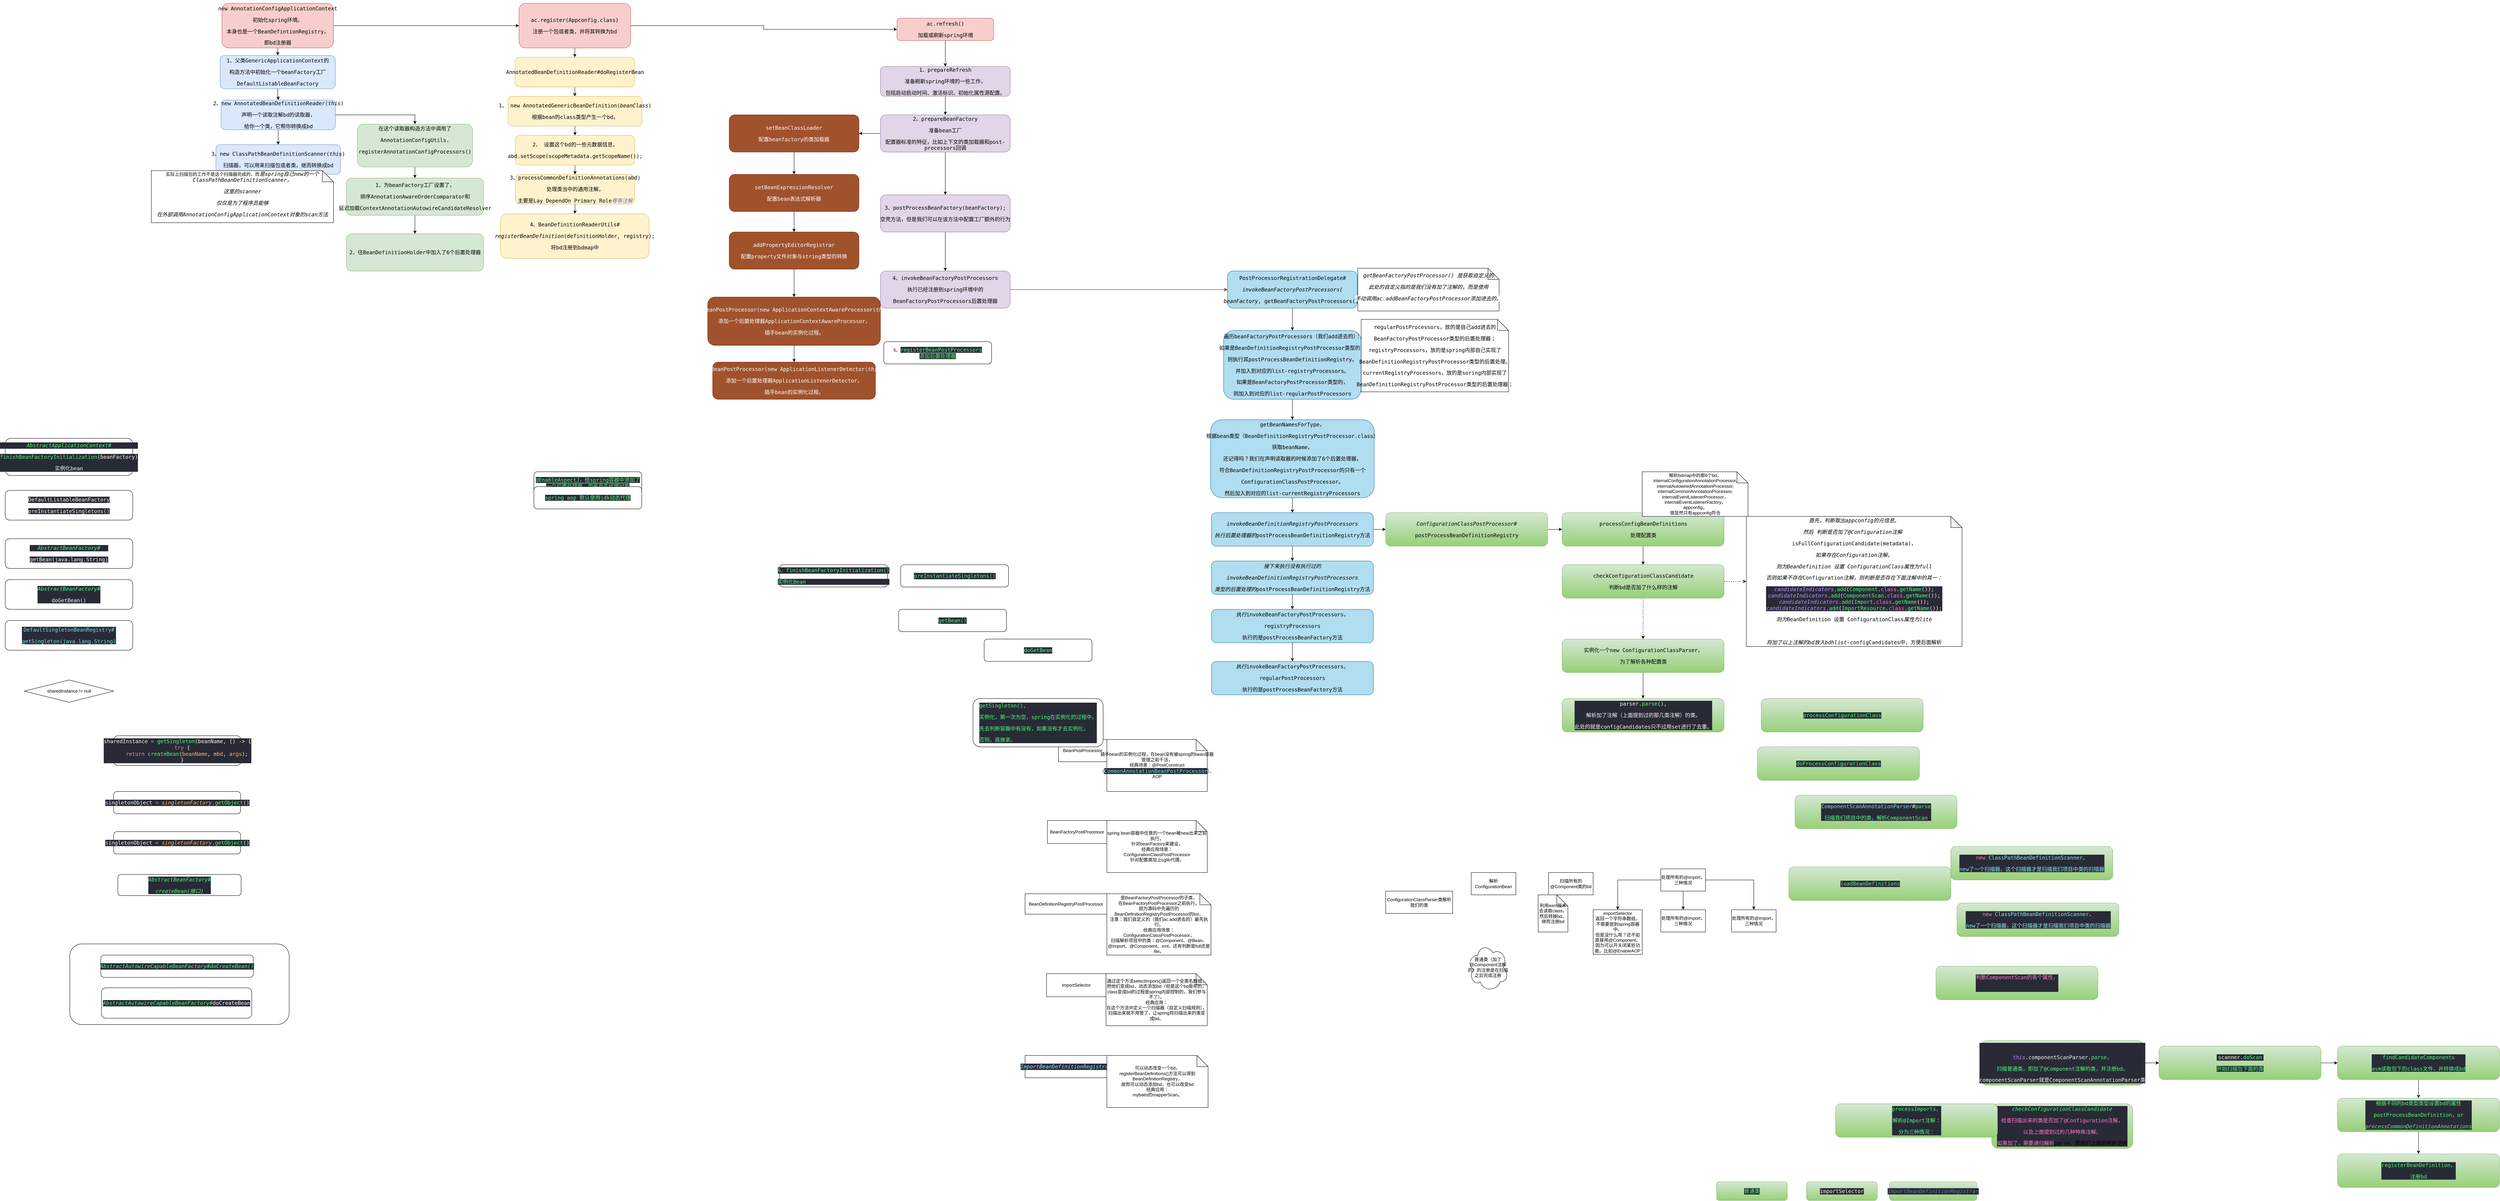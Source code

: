<mxfile version="14.6.6" type="github">
  <diagram id="C5RBs43oDa-KdzZeNtuy" name="Page-1">
    <mxGraphModel dx="2329" dy="675" grid="1" gridSize="10" guides="1" tooltips="1" connect="1" arrows="1" fold="1" page="1" pageScale="1" pageWidth="827" pageHeight="1169" background="none" math="0" shadow="0">
      <root>
        <mxCell id="WIyWlLk6GJQsqaUBKTNV-0" />
        <mxCell id="WIyWlLk6GJQsqaUBKTNV-1" parent="WIyWlLk6GJQsqaUBKTNV-0" />
        <mxCell id="S8H_MGkvmwuUi4jEvwLL-24" value="&lt;pre style=&quot;background-color: rgb(40 , 42 , 54) ; font-family: &amp;#34;jetbrains mono&amp;#34; , monospace ; font-size: 10.5pt&quot;&gt;&lt;pre style=&quot;font-family: &amp;#34;jetbrains mono&amp;#34; , monospace ; font-size: 10.5pt&quot;&gt;&lt;pre style=&quot;font-family: &amp;#34;jetbrains mono&amp;#34; , monospace ; font-size: 10.5pt&quot;&gt;&lt;pre style=&quot;font-family: &amp;#34;jetbrains mono&amp;#34; , monospace ; font-size: 10.5pt&quot;&gt;&lt;pre style=&quot;color: rgb(248 , 248 , 242) ; font-family: &amp;#34;jetbrains mono&amp;#34; , monospace ; font-size: 10.5pt&quot;&gt;&lt;pre style=&quot;font-family: &amp;#34;jetbrains mono&amp;#34; , monospace ; font-size: 10.5pt&quot;&gt;&lt;pre style=&quot;font-family: &amp;#34;jetbrains mono&amp;#34; , monospace ; font-size: 10.5pt&quot;&gt;&lt;br&gt;&lt;/pre&gt;&lt;/pre&gt;&lt;/pre&gt;&lt;/pre&gt;&lt;/pre&gt;&lt;/pre&gt;&lt;/pre&gt;" style="rounded=1;whiteSpace=wrap;html=1;" parent="WIyWlLk6GJQsqaUBKTNV-1" vertex="1">
          <mxGeometry x="-359.25" y="2550" width="590" height="217" as="geometry" />
        </mxCell>
        <mxCell id="ukUZrPFF7Q5P6wZP_z7q-4" style="edgeStyle=orthogonalEdgeStyle;rounded=0;orthogonalLoop=1;jettySize=auto;html=1;" parent="WIyWlLk6GJQsqaUBKTNV-1" source="WIyWlLk6GJQsqaUBKTNV-3" target="ukUZrPFF7Q5P6wZP_z7q-0" edge="1">
          <mxGeometry relative="1" as="geometry" />
        </mxCell>
        <mxCell id="ukUZrPFF7Q5P6wZP_z7q-25" style="edgeStyle=orthogonalEdgeStyle;rounded=0;orthogonalLoop=1;jettySize=auto;html=1;entryX=0;entryY=0.5;entryDx=0;entryDy=0;" parent="WIyWlLk6GJQsqaUBKTNV-1" source="WIyWlLk6GJQsqaUBKTNV-3" target="ukUZrPFF7Q5P6wZP_z7q-18" edge="1">
          <mxGeometry relative="1" as="geometry" />
        </mxCell>
        <mxCell id="WIyWlLk6GJQsqaUBKTNV-3" value="&lt;pre style=&quot;font-family: &amp;#34;jetbrains mono&amp;#34; , monospace ; font-size: 10.5pt&quot;&gt;new AnnotationConfigApplicationContext&lt;/pre&gt;&lt;pre style=&quot;font-family: &amp;#34;jetbrains mono&amp;#34; , monospace ; font-size: 10.5pt&quot;&gt;初始化spring环境。&lt;/pre&gt;&lt;pre style=&quot;font-family: &amp;#34;jetbrains mono&amp;#34; , monospace ; font-size: 10.5pt&quot;&gt;本身也是一个&lt;span style=&quot;font-size: 10.5pt ; white-space: normal&quot;&gt;BeanDefintionRegistry，&lt;/span&gt;&lt;/pre&gt;&lt;pre style=&quot;font-family: &amp;#34;jetbrains mono&amp;#34; , monospace ; font-size: 10.5pt&quot;&gt;&lt;span style=&quot;font-size: 10.5pt ; white-space: normal&quot;&gt;即bd注册器&lt;/span&gt;&lt;/pre&gt;" style="rounded=1;whiteSpace=wrap;html=1;fontSize=12;glass=0;strokeWidth=1;shadow=0;fillColor=#f8cecc;strokeColor=#b85450;" parent="WIyWlLk6GJQsqaUBKTNV-1" vertex="1">
          <mxGeometry x="50" y="20" width="300" height="120" as="geometry" />
        </mxCell>
        <mxCell id="ukUZrPFF7Q5P6wZP_z7q-7" style="edgeStyle=orthogonalEdgeStyle;rounded=0;orthogonalLoop=1;jettySize=auto;html=1;entryX=0.5;entryY=0;entryDx=0;entryDy=0;" parent="WIyWlLk6GJQsqaUBKTNV-1" source="ukUZrPFF7Q5P6wZP_z7q-0" target="ukUZrPFF7Q5P6wZP_z7q-1" edge="1">
          <mxGeometry relative="1" as="geometry" />
        </mxCell>
        <mxCell id="ukUZrPFF7Q5P6wZP_z7q-0" value="&lt;pre style=&quot;font-family: &amp;#34;jetbrains mono&amp;#34; , monospace ; font-size: 10.5pt&quot;&gt;&lt;pre style=&quot;font-family: &amp;#34;jetbrains mono&amp;#34; , monospace ; font-size: 10.5pt&quot;&gt;1、父类GenericApplicationContext的&lt;/pre&gt;&lt;pre style=&quot;font-family: &amp;#34;jetbrains mono&amp;#34; , monospace ; font-size: 10.5pt&quot;&gt;构造方法中初始化一个beanFactory工厂&lt;/pre&gt;&lt;pre style=&quot;font-family: &amp;#34;jetbrains mono&amp;#34; , monospace ; font-size: 10.5pt&quot;&gt;&lt;pre style=&quot;font-family: &amp;#34;jetbrains mono&amp;#34; , monospace ; font-size: 10.5pt&quot;&gt;DefaultListableBeanFactory&lt;/pre&gt;&lt;/pre&gt;&lt;/pre&gt;" style="rounded=1;whiteSpace=wrap;html=1;fontSize=12;glass=0;strokeWidth=1;shadow=0;strokeColor=#6c8ebf;fillColor=#dae8fc;" parent="WIyWlLk6GJQsqaUBKTNV-1" vertex="1">
          <mxGeometry x="45" y="160" width="310" height="90" as="geometry" />
        </mxCell>
        <mxCell id="ukUZrPFF7Q5P6wZP_z7q-9" style="edgeStyle=orthogonalEdgeStyle;rounded=0;orthogonalLoop=1;jettySize=auto;html=1;" parent="WIyWlLk6GJQsqaUBKTNV-1" source="ukUZrPFF7Q5P6wZP_z7q-1" target="ukUZrPFF7Q5P6wZP_z7q-2" edge="1">
          <mxGeometry relative="1" as="geometry" />
        </mxCell>
        <mxCell id="ukUZrPFF7Q5P6wZP_z7q-14" style="edgeStyle=orthogonalEdgeStyle;rounded=0;orthogonalLoop=1;jettySize=auto;html=1;entryX=0.5;entryY=0;entryDx=0;entryDy=0;" parent="WIyWlLk6GJQsqaUBKTNV-1" source="ukUZrPFF7Q5P6wZP_z7q-1" target="ukUZrPFF7Q5P6wZP_z7q-10" edge="1">
          <mxGeometry relative="1" as="geometry" />
        </mxCell>
        <mxCell id="ukUZrPFF7Q5P6wZP_z7q-1" value="&lt;pre style=&quot;font-family: &amp;#34;jetbrains mono&amp;#34; , monospace ; font-size: 10.5pt&quot;&gt;2、new &lt;span style=&quot;font-family: &amp;#34;jetbrains mono&amp;#34; , monospace ; font-size: 10.5pt&quot;&gt;AnnotatedBeanDefinitionReader&lt;/span&gt;&lt;span style=&quot;font-family: &amp;#34;jetbrains mono&amp;#34; , monospace ; font-size: 10.5pt&quot;&gt;(&lt;/span&gt;&lt;span style=&quot;font-family: &amp;#34;jetbrains mono&amp;#34; , monospace ; font-size: 10.5pt ; font-style: italic&quot;&gt;this&lt;/span&gt;&lt;span style=&quot;font-family: &amp;#34;jetbrains mono&amp;#34; , monospace ; font-size: 10.5pt&quot;&gt;)&lt;/span&gt;&lt;/pre&gt;&lt;pre style=&quot;font-size: 10.5pt&quot;&gt;&lt;font face=&quot;JetBrains Mono, monospace&quot;&gt;声明一个读取注解bd的读取器，&lt;/font&gt;&lt;/pre&gt;&lt;pre style=&quot;font-size: 10.5pt&quot;&gt;&lt;font face=&quot;JetBrains Mono, monospace&quot;&gt;给你一个类，它帮你转换成bd&lt;/font&gt;&lt;/pre&gt;" style="rounded=1;whiteSpace=wrap;html=1;fontSize=12;glass=0;strokeWidth=1;shadow=0;fillColor=#dae8fc;strokeColor=#6c8ebf;" parent="WIyWlLk6GJQsqaUBKTNV-1" vertex="1">
          <mxGeometry x="47.5" y="280" width="307.5" height="80" as="geometry" />
        </mxCell>
        <mxCell id="ukUZrPFF7Q5P6wZP_z7q-2" value="&lt;pre style=&quot;font-family: &amp;#34;jetbrains mono&amp;#34; , monospace ; font-size: 10.5pt&quot;&gt;3、new &lt;span style=&quot;font-family: &amp;#34;jetbrains mono&amp;#34; , monospace ; font-size: 10.5pt&quot;&gt;ClassPathBeanDefinitionScanner&lt;/span&gt;&lt;span style=&quot;font-family: &amp;#34;jetbrains mono&amp;#34; , monospace ; font-size: 10.5pt&quot;&gt;(&lt;/span&gt;&lt;span style=&quot;font-family: &amp;#34;jetbrains mono&amp;#34; , monospace ; font-size: 10.5pt ; font-style: italic&quot;&gt;this&lt;/span&gt;&lt;span style=&quot;font-family: &amp;#34;jetbrains mono&amp;#34; , monospace ; font-size: 10.5pt&quot;&gt;)&lt;/span&gt;&lt;/pre&gt;&lt;pre style=&quot;font-family: &amp;#34;jetbrains mono&amp;#34; , monospace ; font-size: 10.5pt&quot;&gt;扫描器，可以用来扫描包或者类，继而转换成bd&lt;/pre&gt;" style="rounded=1;whiteSpace=wrap;html=1;fontSize=12;glass=0;strokeWidth=1;shadow=0;fillColor=#dae8fc;strokeColor=#6c8ebf;" parent="WIyWlLk6GJQsqaUBKTNV-1" vertex="1">
          <mxGeometry x="33.75" y="400" width="335" height="80" as="geometry" />
        </mxCell>
        <mxCell id="ukUZrPFF7Q5P6wZP_z7q-3" value="&lt;span style=&quot;background-color: rgb(255 , 255 , 255)&quot;&gt;实际上扫描包的工作不是这个扫描器完成的，而&lt;span style=&quot;font-size: 10.5pt ; font-style: italic&quot;&gt;是&lt;/span&gt;&lt;span style=&quot;font-size: 10.5pt ; font-style: italic ; font-family: &amp;#34;jetbrains mono&amp;#34; , monospace&quot;&gt;spring&lt;/span&gt;&lt;span style=&quot;font-size: 10.5pt ; font-style: italic&quot;&gt;自己&lt;/span&gt;&lt;span style=&quot;font-size: 10.5pt ; font-style: italic ; font-family: &amp;#34;jetbrains mono&amp;#34; , monospace&quot;&gt;new&lt;/span&gt;&lt;span style=&quot;font-size: 10.5pt ; font-style: italic&quot;&gt;的一个&lt;/span&gt;&lt;span style=&quot;font-size: 10.5pt ; font-style: italic ; font-family: &amp;#34;jetbrains mono&amp;#34; , monospace&quot;&gt;ClassPathBeanDefinitionScanner，&lt;br&gt;&lt;/span&gt;&lt;/span&gt;&lt;pre style=&quot;font-size: 10.5pt&quot;&gt;&lt;span style=&quot;background-color: rgb(255 , 255 , 255)&quot;&gt;&lt;span style=&quot;font-style: italic&quot;&gt;这里的&lt;/span&gt;&lt;span style=&quot;font-style: italic ; font-family: &amp;#34;jetbrains mono&amp;#34; , monospace&quot;&gt;scanner&lt;/span&gt;&lt;/span&gt;&lt;/pre&gt;&lt;pre style=&quot;font-size: 10.5pt&quot;&gt;&lt;span style=&quot;font-style: italic ; background-color: rgb(255 , 255 , 255)&quot;&gt;仅仅是为了程序员能够&lt;/span&gt;&lt;/pre&gt;&lt;pre style=&quot;font-size: 10.5pt&quot;&gt;&lt;span style=&quot;background-color: rgb(255 , 255 , 255)&quot;&gt;&lt;span style=&quot;font-style: italic&quot;&gt;在外部调用&lt;/span&gt;&lt;span style=&quot;font-style: italic ; font-family: &amp;#34;jetbrains mono&amp;#34; , monospace&quot;&gt;AnnotationConfigApplicationContext&lt;/span&gt;&lt;span style=&quot;font-style: italic&quot;&gt;对象的&lt;/span&gt;&lt;span style=&quot;font-style: italic ; font-family: &amp;#34;jetbrains mono&amp;#34; , monospace&quot;&gt;scan&lt;/span&gt;&lt;span style=&quot;font-style: italic&quot;&gt;方法&lt;/span&gt;&lt;/span&gt;&lt;/pre&gt;" style="shape=note;whiteSpace=wrap;html=1;backgroundOutline=1;darkOpacity=0.05;" parent="WIyWlLk6GJQsqaUBKTNV-1" vertex="1">
          <mxGeometry x="-140" y="470" width="490" height="140" as="geometry" />
        </mxCell>
        <mxCell id="ukUZrPFF7Q5P6wZP_z7q-15" style="edgeStyle=orthogonalEdgeStyle;rounded=0;orthogonalLoop=1;jettySize=auto;html=1;" parent="WIyWlLk6GJQsqaUBKTNV-1" source="ukUZrPFF7Q5P6wZP_z7q-10" target="ukUZrPFF7Q5P6wZP_z7q-12" edge="1">
          <mxGeometry relative="1" as="geometry" />
        </mxCell>
        <mxCell id="ukUZrPFF7Q5P6wZP_z7q-10" value="&lt;pre style=&quot;font-family: &amp;#34;jetbrains mono&amp;#34; , monospace ; font-size: 10.5pt&quot;&gt;&lt;pre style=&quot;font-family: &amp;#34;jetbrains mono&amp;#34; , monospace ; font-size: 10.5pt&quot;&gt;在这个读取器构造方法中调用了&lt;/pre&gt;&lt;pre style=&quot;font-family: &amp;#34;jetbrains mono&amp;#34; , monospace ; font-size: 10.5pt&quot;&gt;AnnotationConfigUtils.&lt;/pre&gt;&lt;pre style=&quot;font-family: &amp;#34;jetbrains mono&amp;#34; , monospace ; font-size: 10.5pt&quot;&gt;registerAnnotationConfigProcessors()&lt;/pre&gt;&lt;pre style=&quot;font-family: &amp;#34;jetbrains mono&amp;#34; , monospace ; font-size: 10.5pt&quot;&gt;&lt;br&gt;&lt;/pre&gt;&lt;/pre&gt;" style="rounded=1;whiteSpace=wrap;html=1;fontSize=12;glass=0;strokeWidth=1;shadow=0;fillColor=#d5e8d4;strokeColor=#82b366;" parent="WIyWlLk6GJQsqaUBKTNV-1" vertex="1">
          <mxGeometry x="414" y="345" width="310" height="115" as="geometry" />
        </mxCell>
        <mxCell id="ukUZrPFF7Q5P6wZP_z7q-17" style="edgeStyle=orthogonalEdgeStyle;rounded=0;orthogonalLoop=1;jettySize=auto;html=1;" parent="WIyWlLk6GJQsqaUBKTNV-1" source="ukUZrPFF7Q5P6wZP_z7q-12" target="ukUZrPFF7Q5P6wZP_z7q-13" edge="1">
          <mxGeometry relative="1" as="geometry" />
        </mxCell>
        <mxCell id="ukUZrPFF7Q5P6wZP_z7q-12" value="&lt;pre style=&quot;font-family: &amp;#34;jetbrains mono&amp;#34; , monospace ; font-size: 10.5pt&quot;&gt;&lt;pre style=&quot;font-family: &amp;#34;jetbrains mono&amp;#34; , monospace ; font-size: 10.5pt&quot;&gt;1、为beanFactory工厂设置了，&lt;/pre&gt;&lt;pre style=&quot;font-family: &amp;#34;jetbrains mono&amp;#34; , monospace ; font-size: 10.5pt&quot;&gt;排序AnnotationAwareOrderComparator和&lt;/pre&gt;&lt;pre style=&quot;font-family: &amp;#34;jetbrains mono&amp;#34; , monospace ; font-size: 10.5pt&quot;&gt;延迟加载ContextAnnotationAutowireCandidateResolver&lt;/pre&gt;&lt;/pre&gt;" style="rounded=1;whiteSpace=wrap;html=1;fontSize=12;glass=0;strokeWidth=1;shadow=0;fillColor=#d5e8d4;strokeColor=#82b366;" parent="WIyWlLk6GJQsqaUBKTNV-1" vertex="1">
          <mxGeometry x="384.5" y="490" width="369" height="100" as="geometry" />
        </mxCell>
        <mxCell id="ukUZrPFF7Q5P6wZP_z7q-13" value="&lt;pre style=&quot;font-family: &amp;#34;jetbrains mono&amp;#34; , monospace ; font-size: 10.5pt&quot;&gt;&lt;pre style=&quot;font-family: &amp;#34;jetbrains mono&amp;#34; , monospace ; font-size: 10.5pt&quot;&gt;2、往BeanDefinitionHolder中加入了6个后置处理器&lt;br&gt;&lt;/pre&gt;&lt;/pre&gt;" style="rounded=1;whiteSpace=wrap;html=1;fontSize=12;glass=0;strokeWidth=1;shadow=0;fillColor=#d5e8d4;strokeColor=#82b366;" parent="WIyWlLk6GJQsqaUBKTNV-1" vertex="1">
          <mxGeometry x="384.5" y="640" width="369" height="100" as="geometry" />
        </mxCell>
        <mxCell id="ukUZrPFF7Q5P6wZP_z7q-26" style="edgeStyle=orthogonalEdgeStyle;rounded=0;orthogonalLoop=1;jettySize=auto;html=1;" parent="WIyWlLk6GJQsqaUBKTNV-1" source="ukUZrPFF7Q5P6wZP_z7q-18" target="ukUZrPFF7Q5P6wZP_z7q-19" edge="1">
          <mxGeometry relative="1" as="geometry" />
        </mxCell>
        <mxCell id="ukUZrPFF7Q5P6wZP_z7q-41" style="edgeStyle=orthogonalEdgeStyle;rounded=0;orthogonalLoop=1;jettySize=auto;html=1;" parent="WIyWlLk6GJQsqaUBKTNV-1" source="ukUZrPFF7Q5P6wZP_z7q-18" target="ukUZrPFF7Q5P6wZP_z7q-35" edge="1">
          <mxGeometry relative="1" as="geometry" />
        </mxCell>
        <mxCell id="ukUZrPFF7Q5P6wZP_z7q-18" value="&lt;pre style=&quot;font-family: &amp;#34;jetbrains mono&amp;#34; , monospace ; font-size: 10.5pt&quot;&gt;&lt;pre style=&quot;font-family: &amp;#34;jetbrains mono&amp;#34; , monospace ; font-size: 10.5pt&quot;&gt;ac.register(Appconfig.class)&lt;/pre&gt;&lt;pre style=&quot;font-family: &amp;#34;jetbrains mono&amp;#34; , monospace ; font-size: 10.5pt&quot;&gt;注册一个包或者类，并将其转换为bd&lt;/pre&gt;&lt;/pre&gt;" style="rounded=1;whiteSpace=wrap;html=1;fontSize=12;glass=0;strokeWidth=1;shadow=0;fillColor=#f8cecc;strokeColor=#b85450;" parent="WIyWlLk6GJQsqaUBKTNV-1" vertex="1">
          <mxGeometry x="849" y="20" width="300" height="120" as="geometry" />
        </mxCell>
        <mxCell id="CRZ9c4N0Btld5MNzoQ-e-0" style="edgeStyle=orthogonalEdgeStyle;rounded=0;orthogonalLoop=1;jettySize=auto;html=1;entryX=0.5;entryY=0;entryDx=0;entryDy=0;" edge="1" parent="WIyWlLk6GJQsqaUBKTNV-1" source="ukUZrPFF7Q5P6wZP_z7q-19" target="ukUZrPFF7Q5P6wZP_z7q-21">
          <mxGeometry relative="1" as="geometry" />
        </mxCell>
        <mxCell id="ukUZrPFF7Q5P6wZP_z7q-19" value="&lt;pre style=&quot;font-family: &amp;#34;jetbrains mono&amp;#34; , monospace ; font-size: 10.5pt&quot;&gt;&lt;pre style=&quot;font-family: &amp;#34;jetbrains mono&amp;#34; , monospace ; font-size: 10.5pt&quot;&gt;&lt;pre style=&quot;font-family: &amp;#34;jetbrains mono&amp;#34; , monospace ; font-size: 10.5pt&quot;&gt;AnnotatedBeanDefinitionReader#doRegisterBean&lt;/pre&gt;&lt;/pre&gt;&lt;/pre&gt;" style="rounded=1;whiteSpace=wrap;html=1;fontSize=12;glass=0;strokeWidth=1;shadow=0;fillColor=#fff2cc;strokeColor=#d6b656;" parent="WIyWlLk6GJQsqaUBKTNV-1" vertex="1">
          <mxGeometry x="838.5" y="165" width="321" height="80" as="geometry" />
        </mxCell>
        <mxCell id="ukUZrPFF7Q5P6wZP_z7q-28" style="edgeStyle=orthogonalEdgeStyle;rounded=0;orthogonalLoop=1;jettySize=auto;html=1;entryX=0.5;entryY=0;entryDx=0;entryDy=0;" parent="WIyWlLk6GJQsqaUBKTNV-1" source="ukUZrPFF7Q5P6wZP_z7q-21" target="ukUZrPFF7Q5P6wZP_z7q-22" edge="1">
          <mxGeometry relative="1" as="geometry" />
        </mxCell>
        <mxCell id="ukUZrPFF7Q5P6wZP_z7q-21" value="&lt;pre style=&quot;font-family: &amp;#34;jetbrains mono&amp;#34; , monospace ; font-size: 10.5pt&quot;&gt;&lt;pre style=&quot;font-family: &amp;#34;jetbrains mono&amp;#34; , monospace ; font-size: 10.5pt&quot;&gt;&lt;pre style=&quot;font-family: &amp;#34;jetbrains mono&amp;#34; , monospace ; font-size: 10.5pt&quot;&gt;1、 &lt;span style=&quot;font-family: &amp;#34;jetbrains mono&amp;#34; , monospace ; font-size: 10.5pt&quot;&gt;new &lt;/span&gt;&lt;span style=&quot;font-family: &amp;#34;jetbrains mono&amp;#34; , monospace ; font-size: 10.5pt&quot;&gt;AnnotatedGenericBeanDefinition&lt;/span&gt;&lt;span style=&quot;font-family: &amp;#34;jetbrains mono&amp;#34; , monospace ; font-size: 10.5pt&quot;&gt;(&lt;/span&gt;&lt;span style=&quot;font-family: &amp;#34;jetbrains mono&amp;#34; , monospace ; font-size: 10.5pt ; font-style: italic&quot;&gt;beanClass&lt;/span&gt;&lt;span style=&quot;font-family: &amp;#34;jetbrains mono&amp;#34; , monospace ; font-size: 10.5pt&quot;&gt;)&lt;/span&gt;&lt;/pre&gt;&lt;pre style=&quot;font-family: &amp;#34;jetbrains mono&amp;#34; , monospace ; font-size: 10.5pt&quot;&gt;根据bean的class类型产生一个bd。&lt;/pre&gt;&lt;/pre&gt;&lt;/pre&gt;" style="rounded=1;whiteSpace=wrap;html=1;fontSize=12;glass=0;strokeWidth=1;shadow=0;fillColor=#fff2cc;strokeColor=#d6b656;" parent="WIyWlLk6GJQsqaUBKTNV-1" vertex="1">
          <mxGeometry x="819.5" y="270" width="360" height="80" as="geometry" />
        </mxCell>
        <mxCell id="ukUZrPFF7Q5P6wZP_z7q-29" style="edgeStyle=orthogonalEdgeStyle;rounded=0;orthogonalLoop=1;jettySize=auto;html=1;entryX=0.5;entryY=0;entryDx=0;entryDy=0;" parent="WIyWlLk6GJQsqaUBKTNV-1" source="ukUZrPFF7Q5P6wZP_z7q-22" target="ukUZrPFF7Q5P6wZP_z7q-23" edge="1">
          <mxGeometry relative="1" as="geometry" />
        </mxCell>
        <mxCell id="ukUZrPFF7Q5P6wZP_z7q-22" value="&lt;pre style=&quot;font-family: &amp;#34;jetbrains mono&amp;#34; , monospace ; font-size: 10.5pt&quot;&gt;&lt;pre style=&quot;font-family: &amp;#34;jetbrains mono&amp;#34; , monospace ; font-size: 10.5pt&quot;&gt;&lt;pre style=&quot;font-family: &amp;#34;jetbrains mono&amp;#34; , monospace ; font-size: 10.5pt&quot;&gt;2、 设置这个bd的一些元数据信息，&lt;/pre&gt;&lt;pre style=&quot;font-family: &amp;#34;jetbrains mono&amp;#34; , monospace ; font-size: 10.5pt&quot;&gt;&lt;pre style=&quot;font-family: &amp;#34;jetbrains mono&amp;#34; , monospace ; font-size: 10.5pt&quot;&gt;abd.setScope(scopeMetadata.getScopeName());&lt;/pre&gt;&lt;/pre&gt;&lt;/pre&gt;&lt;/pre&gt;" style="rounded=1;whiteSpace=wrap;html=1;fontSize=12;glass=0;strokeWidth=1;shadow=0;fillColor=#fff2cc;strokeColor=#d6b656;" parent="WIyWlLk6GJQsqaUBKTNV-1" vertex="1">
          <mxGeometry x="839.5" y="375" width="320" height="80" as="geometry" />
        </mxCell>
        <mxCell id="ukUZrPFF7Q5P6wZP_z7q-31" style="edgeStyle=orthogonalEdgeStyle;rounded=0;orthogonalLoop=1;jettySize=auto;html=1;entryX=0.5;entryY=0;entryDx=0;entryDy=0;" parent="WIyWlLk6GJQsqaUBKTNV-1" source="ukUZrPFF7Q5P6wZP_z7q-23" target="ukUZrPFF7Q5P6wZP_z7q-24" edge="1">
          <mxGeometry relative="1" as="geometry" />
        </mxCell>
        <mxCell id="ukUZrPFF7Q5P6wZP_z7q-23" value="&lt;pre style=&quot;font-family: &amp;#34;jetbrains mono&amp;#34; , monospace ; font-size: 10.5pt&quot;&gt;&lt;pre style=&quot;font-family: &amp;#34;jetbrains mono&amp;#34; , monospace ; font-size: 10.5pt&quot;&gt;&lt;pre style=&quot;font-family: &amp;#34;jetbrains mono&amp;#34; , monospace ; font-size: 10.5pt&quot;&gt;3、processCommonDefinitionAnnotations(abd)&lt;/pre&gt;&lt;pre style=&quot;font-family: &amp;#34;jetbrains mono&amp;#34; , monospace ; font-size: 10.5pt&quot;&gt;处理类当中的通用注解，&lt;/pre&gt;&lt;pre style=&quot;font-family: &amp;#34;jetbrains mono&amp;#34; , monospace ; font-size: 10.5pt&quot;&gt;主要是Lay DependOn Primary Role&lt;span style=&quot;font-size: 10.5pt ; color: rgb(98 , 114 , 164) ; font-style: italic ; font-family: , monospace&quot;&gt;等等注解&lt;/span&gt;&lt;/pre&gt;&lt;/pre&gt;&lt;/pre&gt;" style="rounded=1;whiteSpace=wrap;html=1;fontSize=12;glass=0;strokeWidth=1;shadow=0;fillColor=#fff2cc;strokeColor=#d6b656;" parent="WIyWlLk6GJQsqaUBKTNV-1" vertex="1">
          <mxGeometry x="839.5" y="480" width="320" height="80" as="geometry" />
        </mxCell>
        <mxCell id="ukUZrPFF7Q5P6wZP_z7q-24" value="&lt;pre style=&quot;font-family: &amp;#34;jetbrains mono&amp;#34; , monospace ; font-size: 10.5pt&quot;&gt;&lt;pre style=&quot;font-family: &amp;#34;jetbrains mono&amp;#34; , monospace ; font-size: 10.5pt&quot;&gt;&lt;pre style=&quot;font-family: &amp;#34;jetbrains mono&amp;#34; , monospace ; font-size: 10.5pt&quot;&gt;4、BeanDefinitionReaderUtils&lt;span style=&quot;font-family: &amp;#34;jetbrains mono&amp;#34; , monospace ; font-size: 10.5pt&quot;&gt;#&lt;/span&gt;&lt;/pre&gt;&lt;pre style=&quot;font-family: &amp;#34;jetbrains mono&amp;#34; , monospace ; font-size: 10.5pt&quot;&gt;&lt;span style=&quot;font-family: &amp;#34;jetbrains mono&amp;#34; , monospace ; font-size: 10.5pt ; font-style: italic&quot;&gt;registerBeanDefinition&lt;/span&gt;&lt;span style=&quot;font-family: &amp;#34;jetbrains mono&amp;#34; , monospace ; font-size: 10.5pt&quot;&gt;(definitionHolder, &lt;/span&gt;&lt;span style=&quot;font-family: &amp;#34;jetbrains mono&amp;#34; , monospace ; font-size: 10.5pt&quot;&gt;registry);&lt;/span&gt;&lt;/pre&gt;&lt;pre style=&quot;font-family: &amp;#34;jetbrains mono&amp;#34; , monospace ; font-size: 10.5pt&quot;&gt;将bd注册到bdmap中&lt;/pre&gt;&lt;/pre&gt;&lt;/pre&gt;" style="rounded=1;whiteSpace=wrap;html=1;fontSize=12;glass=0;strokeWidth=1;shadow=0;fillColor=#fff2cc;strokeColor=#d6b656;" parent="WIyWlLk6GJQsqaUBKTNV-1" vertex="1">
          <mxGeometry x="799" y="586" width="400" height="120" as="geometry" />
        </mxCell>
        <mxCell id="ukUZrPFF7Q5P6wZP_z7q-70" style="edgeStyle=orthogonalEdgeStyle;rounded=0;orthogonalLoop=1;jettySize=auto;html=1;entryX=0.5;entryY=0;entryDx=0;entryDy=0;" parent="WIyWlLk6GJQsqaUBKTNV-1" source="ukUZrPFF7Q5P6wZP_z7q-35" target="ukUZrPFF7Q5P6wZP_z7q-42" edge="1">
          <mxGeometry relative="1" as="geometry" />
        </mxCell>
        <mxCell id="ukUZrPFF7Q5P6wZP_z7q-35" value="&lt;pre style=&quot;font-family: &amp;#34;jetbrains mono&amp;#34; , monospace ; font-size: 10.5pt&quot;&gt;&lt;pre style=&quot;font-family: &amp;#34;jetbrains mono&amp;#34; , monospace ; font-size: 10.5pt&quot;&gt;&lt;pre style=&quot;font-family: &amp;#34;jetbrains mono&amp;#34; , monospace ; font-size: 10.5pt&quot;&gt;ac.refresh()&lt;/pre&gt;&lt;pre style=&quot;font-family: &amp;#34;jetbrains mono&amp;#34; , monospace ; font-size: 10.5pt&quot;&gt;加载或刷新spring环境&lt;/pre&gt;&lt;/pre&gt;&lt;/pre&gt;" style="rounded=1;whiteSpace=wrap;html=1;fontSize=12;glass=0;strokeWidth=1;shadow=0;fillColor=#f8cecc;strokeColor=#b85450;" parent="WIyWlLk6GJQsqaUBKTNV-1" vertex="1">
          <mxGeometry x="1865.5" y="60" width="260" height="60" as="geometry" />
        </mxCell>
        <mxCell id="ukUZrPFF7Q5P6wZP_z7q-71" style="edgeStyle=orthogonalEdgeStyle;rounded=0;orthogonalLoop=1;jettySize=auto;html=1;entryX=0.5;entryY=0;entryDx=0;entryDy=0;" parent="WIyWlLk6GJQsqaUBKTNV-1" source="ukUZrPFF7Q5P6wZP_z7q-42" target="ukUZrPFF7Q5P6wZP_z7q-43" edge="1">
          <mxGeometry relative="1" as="geometry" />
        </mxCell>
        <mxCell id="ukUZrPFF7Q5P6wZP_z7q-42" value="&lt;pre style=&quot;font-family: &amp;#34;jetbrains mono&amp;#34; , monospace ; font-size: 10.5pt&quot;&gt;&lt;pre style=&quot;font-family: &amp;#34;jetbrains mono&amp;#34; , monospace ; font-size: 10.5pt&quot;&gt;&lt;pre style=&quot;font-family: &amp;#34;jetbrains mono&amp;#34; , monospace ; font-size: 10.5pt&quot;&gt;&lt;pre style=&quot;font-family: &amp;#34;jetbrains mono&amp;#34; , monospace ; font-size: 10.5pt&quot;&gt;1、prepareRefresh&lt;/pre&gt;&lt;pre style=&quot;font-family: &amp;#34;jetbrains mono&amp;#34; , monospace ; font-size: 10.5pt&quot;&gt;准备刷新spring环境的一些工作，&lt;/pre&gt;&lt;pre style=&quot;font-family: &amp;#34;jetbrains mono&amp;#34; , monospace ; font-size: 10.5pt&quot;&gt;包括启动启动时间、激活标识、初始化属性源配置。&lt;/pre&gt;&lt;/pre&gt;&lt;/pre&gt;&lt;/pre&gt;" style="rounded=1;whiteSpace=wrap;html=1;fontSize=12;glass=0;strokeWidth=1;shadow=0;fillColor=#e1d5e7;strokeColor=#9673a6;" parent="WIyWlLk6GJQsqaUBKTNV-1" vertex="1">
          <mxGeometry x="1821" y="190" width="349" height="80" as="geometry" />
        </mxCell>
        <mxCell id="ukUZrPFF7Q5P6wZP_z7q-72" style="edgeStyle=orthogonalEdgeStyle;rounded=0;orthogonalLoop=1;jettySize=auto;html=1;entryX=0.5;entryY=0;entryDx=0;entryDy=0;" parent="WIyWlLk6GJQsqaUBKTNV-1" source="ukUZrPFF7Q5P6wZP_z7q-43" target="ukUZrPFF7Q5P6wZP_z7q-51" edge="1">
          <mxGeometry relative="1" as="geometry" />
        </mxCell>
        <mxCell id="CRZ9c4N0Btld5MNzoQ-e-1" style="edgeStyle=orthogonalEdgeStyle;rounded=0;orthogonalLoop=1;jettySize=auto;html=1;entryX=1;entryY=0.5;entryDx=0;entryDy=0;" edge="1" parent="WIyWlLk6GJQsqaUBKTNV-1" source="ukUZrPFF7Q5P6wZP_z7q-43" target="ukUZrPFF7Q5P6wZP_z7q-44">
          <mxGeometry relative="1" as="geometry" />
        </mxCell>
        <mxCell id="ukUZrPFF7Q5P6wZP_z7q-43" value="&lt;pre style=&quot;font-family: &amp;#34;jetbrains mono&amp;#34; , monospace ; font-size: 10.5pt&quot;&gt;&lt;pre style=&quot;font-family: &amp;#34;jetbrains mono&amp;#34; , monospace ; font-size: 10.5pt&quot;&gt;&lt;pre style=&quot;font-family: &amp;#34;jetbrains mono&amp;#34; , monospace ; font-size: 10.5pt&quot;&gt;&lt;pre style=&quot;font-family: &amp;#34;jetbrains mono&amp;#34; , monospace ; font-size: 10.5pt&quot;&gt;2、prepareBeanFactory&lt;/pre&gt;&lt;pre style=&quot;font-family: &amp;#34;jetbrains mono&amp;#34; , monospace ; font-size: 10.5pt&quot;&gt;&lt;span style=&quot;font-size: 10.5pt&quot;&gt;准备bean工厂&lt;/span&gt;&lt;br&gt;&lt;/pre&gt;&lt;pre style=&quot;font-family: &amp;#34;jetbrains mono&amp;#34; , monospace ; font-size: 10.5pt&quot;&gt;&lt;span style=&quot;font-size: 10.5pt ; white-space: normal&quot;&gt;配置器标准的特征，比如上下文的类加载器和post-processors回调&lt;/span&gt;&lt;/pre&gt;&lt;/pre&gt;&lt;/pre&gt;&lt;/pre&gt;" style="rounded=1;whiteSpace=wrap;html=1;fontSize=12;glass=0;strokeWidth=1;shadow=0;fillColor=#e1d5e7;strokeColor=#9673a6;" parent="WIyWlLk6GJQsqaUBKTNV-1" vertex="1">
          <mxGeometry x="1821" y="320" width="349" height="100" as="geometry" />
        </mxCell>
        <mxCell id="ukUZrPFF7Q5P6wZP_z7q-66" style="edgeStyle=orthogonalEdgeStyle;rounded=0;orthogonalLoop=1;jettySize=auto;html=1;entryX=0.5;entryY=0;entryDx=0;entryDy=0;" parent="WIyWlLk6GJQsqaUBKTNV-1" source="ukUZrPFF7Q5P6wZP_z7q-44" target="ukUZrPFF7Q5P6wZP_z7q-46" edge="1">
          <mxGeometry relative="1" as="geometry" />
        </mxCell>
        <mxCell id="ukUZrPFF7Q5P6wZP_z7q-44" value="&lt;pre style=&quot;font-family: &amp;#34;jetbrains mono&amp;#34; , monospace ; font-size: 10.5pt&quot;&gt;setBeanClassLoader&lt;/pre&gt;&lt;pre style=&quot;font-family: &amp;#34;jetbrains mono&amp;#34; , monospace ; font-size: 10.5pt&quot;&gt;配置beanfactory的类加载器&lt;/pre&gt;" style="rounded=1;whiteSpace=wrap;html=1;fontSize=12;glass=0;strokeWidth=1;shadow=0;fillColor=#a0522d;strokeColor=#6D1F00;fontColor=#ffffff;" parent="WIyWlLk6GJQsqaUBKTNV-1" vertex="1">
          <mxGeometry x="1414.25" y="320" width="349" height="100" as="geometry" />
        </mxCell>
        <mxCell id="ukUZrPFF7Q5P6wZP_z7q-67" style="edgeStyle=orthogonalEdgeStyle;rounded=0;orthogonalLoop=1;jettySize=auto;html=1;entryX=0.5;entryY=0;entryDx=0;entryDy=0;" parent="WIyWlLk6GJQsqaUBKTNV-1" source="ukUZrPFF7Q5P6wZP_z7q-46" target="ukUZrPFF7Q5P6wZP_z7q-47" edge="1">
          <mxGeometry relative="1" as="geometry" />
        </mxCell>
        <mxCell id="ukUZrPFF7Q5P6wZP_z7q-46" value="&lt;pre style=&quot;font-family: &amp;#34;jetbrains mono&amp;#34; , monospace ; font-size: 10.5pt&quot;&gt;&lt;pre style=&quot;font-family: &amp;#34;jetbrains mono&amp;#34; , monospace ; font-size: 10.5pt&quot;&gt;setBeanExpressionResolver&lt;/pre&gt;&lt;pre style=&quot;font-family: &amp;#34;jetbrains mono&amp;#34; , monospace ; font-size: 10.5pt&quot;&gt;配置bean表达式解析器&lt;/pre&gt;&lt;/pre&gt;" style="rounded=1;whiteSpace=wrap;html=1;fontSize=12;glass=0;strokeWidth=1;shadow=0;fillColor=#a0522d;strokeColor=#6D1F00;fontColor=#ffffff;" parent="WIyWlLk6GJQsqaUBKTNV-1" vertex="1">
          <mxGeometry x="1414.25" y="480" width="349" height="100" as="geometry" />
        </mxCell>
        <mxCell id="ukUZrPFF7Q5P6wZP_z7q-68" style="edgeStyle=orthogonalEdgeStyle;rounded=0;orthogonalLoop=1;jettySize=auto;html=1;entryX=0.5;entryY=0;entryDx=0;entryDy=0;" parent="WIyWlLk6GJQsqaUBKTNV-1" source="ukUZrPFF7Q5P6wZP_z7q-47" target="ukUZrPFF7Q5P6wZP_z7q-48" edge="1">
          <mxGeometry relative="1" as="geometry" />
        </mxCell>
        <mxCell id="ukUZrPFF7Q5P6wZP_z7q-47" value="&lt;pre style=&quot;font-family: &amp;#34;jetbrains mono&amp;#34; , monospace ; font-size: 10.5pt&quot;&gt;&lt;pre style=&quot;font-family: &amp;#34;jetbrains mono&amp;#34; , monospace ; font-size: 10.5pt&quot;&gt;&lt;pre style=&quot;font-family: &amp;#34;jetbrains mono&amp;#34; , monospace ; font-size: 10.5pt&quot;&gt;addPropertyEditorRegistrar&lt;/pre&gt;&lt;pre style=&quot;font-family: &amp;#34;jetbrains mono&amp;#34; , monospace ; font-size: 10.5pt&quot;&gt;配置property文件对象与string类型的转换&lt;/pre&gt;&lt;/pre&gt;&lt;/pre&gt;" style="rounded=1;whiteSpace=wrap;html=1;fontSize=12;glass=0;strokeWidth=1;shadow=0;fillColor=#a0522d;strokeColor=#6D1F00;fontColor=#ffffff;" parent="WIyWlLk6GJQsqaUBKTNV-1" vertex="1">
          <mxGeometry x="1414.25" y="635" width="349" height="100" as="geometry" />
        </mxCell>
        <mxCell id="ukUZrPFF7Q5P6wZP_z7q-69" style="edgeStyle=orthogonalEdgeStyle;rounded=0;orthogonalLoop=1;jettySize=auto;html=1;" parent="WIyWlLk6GJQsqaUBKTNV-1" source="ukUZrPFF7Q5P6wZP_z7q-48" target="ukUZrPFF7Q5P6wZP_z7q-49" edge="1">
          <mxGeometry relative="1" as="geometry" />
        </mxCell>
        <mxCell id="ukUZrPFF7Q5P6wZP_z7q-48" value="&lt;pre style=&quot;font-family: &amp;#34;jetbrains mono&amp;#34; , monospace ; font-size: 10.5pt&quot;&gt;&lt;pre style=&quot;font-family: &amp;#34;jetbrains mono&amp;#34; , monospace ; font-size: 10.5pt&quot;&gt;&lt;pre style=&quot;font-family: &amp;#34;jetbrains mono&amp;#34; , monospace ; font-size: 10.5pt&quot;&gt;&lt;pre style=&quot;font-family: &amp;#34;jetbrains mono&amp;#34; , monospace ; font-size: 10.5pt&quot;&gt;addBeanPostProcessor(new ApplicationContextAwareProcessor(&lt;span style=&quot;font-style: italic&quot;&gt;this&lt;/span&gt;))&lt;/pre&gt;&lt;/pre&gt;&lt;pre style=&quot;font-family: &amp;#34;jetbrains mono&amp;#34; , monospace ; font-size: 10.5pt&quot;&gt;添加一个后置处理器ApplicationContextAwareProcessor，&lt;/pre&gt;&lt;pre style=&quot;font-family: &amp;#34;jetbrains mono&amp;#34; , monospace ; font-size: 10.5pt&quot;&gt;插手bean的实例化过程。&lt;/pre&gt;&lt;/pre&gt;&lt;/pre&gt;" style="rounded=1;whiteSpace=wrap;html=1;fontSize=12;glass=0;strokeWidth=1;shadow=0;fillColor=#a0522d;strokeColor=#6D1F00;fontColor=#ffffff;" parent="WIyWlLk6GJQsqaUBKTNV-1" vertex="1">
          <mxGeometry x="1356.5" y="810" width="464.5" height="130" as="geometry" />
        </mxCell>
        <mxCell id="ukUZrPFF7Q5P6wZP_z7q-49" value="&lt;pre style=&quot;font-family: &amp;#34;jetbrains mono&amp;#34; , monospace ; font-size: 10.5pt&quot;&gt;&lt;pre style=&quot;font-family: &amp;#34;jetbrains mono&amp;#34; , monospace ; font-size: 10.5pt&quot;&gt;&lt;pre style=&quot;font-family: &amp;#34;jetbrains mono&amp;#34; , monospace ; font-size: 10.5pt&quot;&gt;&lt;pre style=&quot;font-family: &amp;#34;jetbrains mono&amp;#34; , monospace ; font-size: 10.5pt&quot;&gt;addBeanPostProcessor&lt;span style=&quot;font-family: &amp;#34;jetbrains mono&amp;#34; , monospace ; font-size: 10.5pt&quot;&gt;(&lt;/span&gt;&lt;span style=&quot;font-family: &amp;#34;jetbrains mono&amp;#34; , monospace ; font-size: 10.5pt&quot;&gt;new &lt;/span&gt;&lt;span style=&quot;font-family: &amp;#34;jetbrains mono&amp;#34; , monospace ; font-size: 10.5pt&quot;&gt;ApplicationListenerDetector&lt;/span&gt;&lt;span style=&quot;font-family: &amp;#34;jetbrains mono&amp;#34; , monospace ; font-size: 10.5pt&quot;&gt;(&lt;/span&gt;&lt;span style=&quot;font-family: &amp;#34;jetbrains mono&amp;#34; , monospace ; font-size: 10.5pt ; font-style: italic&quot;&gt;this&lt;/span&gt;&lt;span style=&quot;font-family: &amp;#34;jetbrains mono&amp;#34; , monospace ; font-size: 10.5pt&quot;&gt;))&lt;/span&gt;&lt;/pre&gt;&lt;pre style=&quot;font-family: &amp;#34;jetbrains mono&amp;#34; , monospace ; font-size: 10.5pt&quot;&gt;&lt;font style=&quot;font-size: 10.5pt&quot;&gt;添加一个后置处理器&lt;/font&gt;ApplicationListenerDetector，&lt;br&gt;&lt;/pre&gt;&lt;/pre&gt;&lt;pre style=&quot;font-family: &amp;#34;jetbrains mono&amp;#34; , monospace ; font-size: 10.5pt&quot;&gt;插手bean的实例化过程。&lt;/pre&gt;&lt;/pre&gt;&lt;/pre&gt;" style="rounded=1;whiteSpace=wrap;html=1;fontSize=12;glass=0;strokeWidth=1;shadow=0;fillColor=#a0522d;strokeColor=#6D1F00;fontColor=#ffffff;" parent="WIyWlLk6GJQsqaUBKTNV-1" vertex="1">
          <mxGeometry x="1369.88" y="985" width="437.75" height="100" as="geometry" />
        </mxCell>
        <mxCell id="ukUZrPFF7Q5P6wZP_z7q-73" style="edgeStyle=orthogonalEdgeStyle;rounded=0;orthogonalLoop=1;jettySize=auto;html=1;" parent="WIyWlLk6GJQsqaUBKTNV-1" source="ukUZrPFF7Q5P6wZP_z7q-51" target="ukUZrPFF7Q5P6wZP_z7q-53" edge="1">
          <mxGeometry relative="1" as="geometry" />
        </mxCell>
        <mxCell id="ukUZrPFF7Q5P6wZP_z7q-51" value="&lt;pre style=&quot;font-family: &amp;#34;jetbrains mono&amp;#34; , monospace ; font-size: 10.5pt&quot;&gt;&lt;pre style=&quot;font-family: &amp;#34;jetbrains mono&amp;#34; , monospace ; font-size: 10.5pt&quot;&gt;&lt;pre style=&quot;font-family: &amp;#34;jetbrains mono&amp;#34; , monospace ; font-size: 10.5pt&quot;&gt;&lt;pre style=&quot;font-family: &amp;#34;jetbrains mono&amp;#34; , monospace ; font-size: 10.5pt&quot;&gt;3、postProcessBeanFactory&lt;span style=&quot;font-family: &amp;#34;jetbrains mono&amp;#34; , monospace ; font-size: 10.5pt&quot;&gt;(beanFactory);&lt;/span&gt;&lt;/pre&gt;&lt;pre style=&quot;font-family: &amp;#34;jetbrains mono&amp;#34; , monospace ; font-size: 10.5pt&quot;&gt;空壳方法，但是我们可以在该方法中配置工厂额外的行为&lt;/pre&gt;&lt;/pre&gt;&lt;/pre&gt;&lt;/pre&gt;" style="rounded=1;whiteSpace=wrap;html=1;fontSize=12;glass=0;strokeWidth=1;shadow=0;fillColor=#e1d5e7;strokeColor=#9673a6;" parent="WIyWlLk6GJQsqaUBKTNV-1" vertex="1">
          <mxGeometry x="1821" y="535" width="349" height="100" as="geometry" />
        </mxCell>
        <mxCell id="ukUZrPFF7Q5P6wZP_z7q-74" style="edgeStyle=orthogonalEdgeStyle;rounded=0;orthogonalLoop=1;jettySize=auto;html=1;entryX=0;entryY=0.5;entryDx=0;entryDy=0;fillColor=#e51400;strokeColor=#B20000;" parent="WIyWlLk6GJQsqaUBKTNV-1" source="ukUZrPFF7Q5P6wZP_z7q-53" target="ukUZrPFF7Q5P6wZP_z7q-54" edge="1">
          <mxGeometry relative="1" as="geometry" />
        </mxCell>
        <mxCell id="ukUZrPFF7Q5P6wZP_z7q-53" value="&lt;pre style=&quot;font-family: &amp;#34;jetbrains mono&amp;#34; , monospace ; font-size: 10.5pt&quot;&gt;&lt;pre style=&quot;font-family: &amp;#34;jetbrains mono&amp;#34; , monospace ; font-size: 10.5pt&quot;&gt;&lt;pre style=&quot;font-family: &amp;#34;jetbrains mono&amp;#34; , monospace ; font-size: 10.5pt&quot;&gt;&lt;pre style=&quot;font-family: &amp;#34;jetbrains mono&amp;#34; , monospace ; font-size: 10.5pt&quot;&gt;4、invokeBeanFactoryPostProcessors&lt;/pre&gt;&lt;pre style=&quot;font-family: &amp;#34;jetbrains mono&amp;#34; , monospace ; font-size: 10.5pt&quot;&gt;执行已经注册到spring环境中的&lt;/pre&gt;&lt;pre style=&quot;font-family: &amp;#34;jetbrains mono&amp;#34; , monospace ; font-size: 10.5pt&quot;&gt;BeanFactoryPostProcessors后置处理器&lt;/pre&gt;&lt;/pre&gt;&lt;/pre&gt;&lt;/pre&gt;" style="rounded=1;whiteSpace=wrap;html=1;fontSize=12;glass=0;strokeWidth=1;shadow=0;fillColor=#e1d5e7;strokeColor=#9673a6;" parent="WIyWlLk6GJQsqaUBKTNV-1" vertex="1">
          <mxGeometry x="1821" y="740" width="349" height="100" as="geometry" />
        </mxCell>
        <mxCell id="ukUZrPFF7Q5P6wZP_z7q-75" style="edgeStyle=orthogonalEdgeStyle;rounded=0;orthogonalLoop=1;jettySize=auto;html=1;entryX=0.5;entryY=0;entryDx=0;entryDy=0;" parent="WIyWlLk6GJQsqaUBKTNV-1" source="ukUZrPFF7Q5P6wZP_z7q-54" target="ukUZrPFF7Q5P6wZP_z7q-59" edge="1">
          <mxGeometry relative="1" as="geometry" />
        </mxCell>
        <mxCell id="ukUZrPFF7Q5P6wZP_z7q-54" value="&lt;pre style=&quot;font-family: &amp;#34;jetbrains mono&amp;#34; , monospace ; font-size: 10.5pt&quot;&gt;&lt;pre style=&quot;font-family: &amp;#34;jetbrains mono&amp;#34; , monospace ; font-size: 10.5pt&quot;&gt;&lt;pre style=&quot;font-family: &amp;#34;jetbrains mono&amp;#34; , monospace ; font-size: 10.5pt&quot;&gt;&lt;pre style=&quot;font-family: &amp;#34;jetbrains mono&amp;#34; , monospace ; font-size: 10.5pt&quot;&gt;PostProcessorRegistrationDelegate#&lt;/pre&gt;&lt;pre style=&quot;font-family: &amp;#34;jetbrains mono&amp;#34; , monospace ; font-size: 10.5pt&quot;&gt;&lt;span style=&quot;font-family: &amp;#34;jetbrains mono&amp;#34; , monospace ; font-size: 10.5pt ; font-style: italic&quot;&gt;invokeBeanFactoryPostProcessors(&lt;/span&gt;&lt;br&gt;&lt;/pre&gt;&lt;pre style=&quot;font-family: &amp;#34;jetbrains mono&amp;#34; , monospace ; font-size: 10.5pt&quot;&gt;&lt;pre style=&quot;font-family: &amp;#34;jetbrains mono&amp;#34; , monospace ; font-size: 10.5pt&quot;&gt;&lt;span style=&quot;font-style: italic&quot;&gt;beanFactory&lt;/span&gt;, getBeanFactoryPostProcessors())&lt;/pre&gt;&lt;/pre&gt;&lt;/pre&gt;&lt;/pre&gt;&lt;/pre&gt;" style="rounded=1;whiteSpace=wrap;html=1;fontSize=12;glass=0;strokeWidth=1;shadow=0;fillColor=#b1ddf0;strokeColor=#10739e;" parent="WIyWlLk6GJQsqaUBKTNV-1" vertex="1">
          <mxGeometry x="2754.5" y="740" width="349" height="100" as="geometry" />
        </mxCell>
        <mxCell id="ukUZrPFF7Q5P6wZP_z7q-56" value="&lt;span style=&quot;font-family: &amp;#34;jetbrains mono&amp;#34; , monospace ; font-size: 10.5pt ; font-style: italic&quot;&gt;getBeanFactoryPostProcessor() &lt;/span&gt;&lt;span style=&quot;font-family: &amp;#34;jetbrains mono&amp;#34; , monospace ; font-size: 10.5pt ; font-style: italic&quot;&gt;是获取自定义的&lt;/span&gt;&lt;br&gt;&lt;pre style=&quot;font-family: &amp;#34;jetbrains mono&amp;#34; , monospace ; font-size: 10.5pt&quot;&gt;&lt;span style=&quot;font-style: italic ; font-family: , monospace ; background-color: rgb(255 , 255 , 255)&quot;&gt;此处的自定义指的是我们没有加了注解的，而是使用&lt;/span&gt;&lt;/pre&gt;&lt;pre style=&quot;font-family: &amp;#34;jetbrains mono&amp;#34; , monospace ; font-size: 10.5pt&quot;&gt;&lt;span style=&quot;background-color: rgb(255 , 255 , 255)&quot;&gt;&lt;i&gt;手动调用ac.addBeanFactoryPostProcessor添加进去的。&lt;/i&gt;&lt;/span&gt;&lt;/pre&gt;" style="shape=note;whiteSpace=wrap;html=1;backgroundOutline=1;darkOpacity=0.05;fillColor=#ffffff;" parent="WIyWlLk6GJQsqaUBKTNV-1" vertex="1">
          <mxGeometry x="3105" y="732.5" width="380" height="115" as="geometry" />
        </mxCell>
        <mxCell id="ukUZrPFF7Q5P6wZP_z7q-76" style="edgeStyle=orthogonalEdgeStyle;rounded=0;orthogonalLoop=1;jettySize=auto;html=1;entryX=0.5;entryY=0;entryDx=0;entryDy=0;" parent="WIyWlLk6GJQsqaUBKTNV-1" source="ukUZrPFF7Q5P6wZP_z7q-59" target="ukUZrPFF7Q5P6wZP_z7q-60" edge="1">
          <mxGeometry relative="1" as="geometry" />
        </mxCell>
        <mxCell id="ukUZrPFF7Q5P6wZP_z7q-59" value="&lt;pre style=&quot;font-family: &amp;#34;jetbrains mono&amp;#34; , monospace ; font-size: 10.5pt&quot;&gt;&lt;pre style=&quot;font-family: &amp;#34;jetbrains mono&amp;#34; , monospace ; font-size: 10.5pt&quot;&gt;&lt;pre style=&quot;font-family: &amp;#34;jetbrains mono&amp;#34; , monospace ; font-size: 10.5pt&quot;&gt;&lt;pre style=&quot;font-family: &amp;#34;jetbrains mono&amp;#34; , monospace ; font-size: 10.5pt&quot;&gt;遍历beanFactoryPostProcessors（我们add进去的）：&lt;/pre&gt;&lt;pre style=&quot;font-family: &amp;#34;jetbrains mono&amp;#34; , monospace ; font-size: 10.5pt&quot;&gt;如果是BeanDefinitionRegistryPostProcessor类型的，&lt;/pre&gt;&lt;pre style=&quot;font-family: &amp;#34;jetbrains mono&amp;#34; , monospace ; font-size: 10.5pt&quot;&gt;则执行其postProcessBeanDefinitionRegistry。&lt;/pre&gt;&lt;pre style=&quot;font-family: &amp;#34;jetbrains mono&amp;#34; , monospace ; font-size: 10.5pt&quot;&gt;并加入到对应的list-registryProcessors。&lt;/pre&gt;&lt;pre style=&quot;font-family: &amp;#34;jetbrains mono&amp;#34; , monospace ; font-size: 10.5pt&quot;&gt;如果是BeanFactoryPostProcessor类型的，&lt;/pre&gt;&lt;pre style=&quot;font-family: &amp;#34;jetbrains mono&amp;#34; , monospace ; font-size: 10.5pt&quot;&gt;则加入到对应的list-regularPostProcessors&lt;/pre&gt;&lt;/pre&gt;&lt;/pre&gt;&lt;/pre&gt;" style="rounded=1;whiteSpace=wrap;html=1;fontSize=12;glass=0;strokeWidth=1;shadow=0;fillColor=#b1ddf0;strokeColor=#10739e;" parent="WIyWlLk6GJQsqaUBKTNV-1" vertex="1">
          <mxGeometry x="2744" y="900" width="370" height="185" as="geometry" />
        </mxCell>
        <mxCell id="ukUZrPFF7Q5P6wZP_z7q-78" style="edgeStyle=orthogonalEdgeStyle;rounded=0;orthogonalLoop=1;jettySize=auto;html=1;" parent="WIyWlLk6GJQsqaUBKTNV-1" source="ukUZrPFF7Q5P6wZP_z7q-60" target="ukUZrPFF7Q5P6wZP_z7q-62" edge="1">
          <mxGeometry relative="1" as="geometry" />
        </mxCell>
        <mxCell id="ukUZrPFF7Q5P6wZP_z7q-60" value="&lt;pre style=&quot;font-family: &amp;#34;jetbrains mono&amp;#34; , monospace ; font-size: 10.5pt&quot;&gt;&lt;pre style=&quot;font-family: &amp;#34;jetbrains mono&amp;#34; , monospace ; font-size: 10.5pt&quot;&gt;&lt;pre style=&quot;font-family: &amp;#34;jetbrains mono&amp;#34; , monospace ; font-size: 10.5pt&quot;&gt;&lt;pre style=&quot;font-family: &amp;#34;jetbrains mono&amp;#34; , monospace ; font-size: 10.5pt&quot;&gt;getBeanNamesForType，&lt;/pre&gt;&lt;pre style=&quot;font-family: &amp;#34;jetbrains mono&amp;#34; , monospace ; font-size: 10.5pt&quot;&gt;根据bean类型（BeanDefinitionRegistryPostProcessor&lt;span style=&quot;font-family: &amp;#34;jetbrains mono&amp;#34; , monospace ; font-size: 10.5pt&quot;&gt;.&lt;/span&gt;&lt;span style=&quot;font-family: &amp;#34;jetbrains mono&amp;#34; , monospace ; font-size: 10.5pt&quot;&gt;class&lt;/span&gt;）&lt;/pre&gt;&lt;pre style=&quot;font-family: &amp;#34;jetbrains mono&amp;#34; , monospace ; font-size: 10.5pt&quot;&gt;获取beanName，&lt;/pre&gt;&lt;pre style=&quot;font-family: &amp;#34;jetbrains mono&amp;#34; , monospace ; font-size: 10.5pt&quot;&gt;还记得吗？我们在声明读取器的时候添加了6个后置处理器，&lt;/pre&gt;&lt;pre style=&quot;font-family: &amp;#34;jetbrains mono&amp;#34; , monospace ; font-size: 10.5pt&quot;&gt;符合BeanDefinitionRegistryPostProcessor的只有一个&lt;/pre&gt;&lt;pre style=&quot;font-family: &amp;#34;jetbrains mono&amp;#34; , monospace ; font-size: 10.5pt&quot;&gt;ConfigurationClassPostProcessor。&lt;/pre&gt;&lt;pre style=&quot;font-family: &amp;#34;jetbrains mono&amp;#34; , monospace ; font-size: 10.5pt&quot;&gt;然后加入到对应的list-currentRegistryProcessors&lt;/pre&gt;&lt;/pre&gt;&lt;/pre&gt;&lt;/pre&gt;" style="rounded=1;whiteSpace=wrap;html=1;fontSize=12;glass=0;strokeWidth=1;shadow=0;fillColor=#b1ddf0;strokeColor=#10739e;" parent="WIyWlLk6GJQsqaUBKTNV-1" vertex="1">
          <mxGeometry x="2709" y="1140" width="440" height="210" as="geometry" />
        </mxCell>
        <mxCell id="ukUZrPFF7Q5P6wZP_z7q-79" style="edgeStyle=orthogonalEdgeStyle;rounded=0;orthogonalLoop=1;jettySize=auto;html=1;" parent="WIyWlLk6GJQsqaUBKTNV-1" source="ukUZrPFF7Q5P6wZP_z7q-62" target="ukUZrPFF7Q5P6wZP_z7q-63" edge="1">
          <mxGeometry relative="1" as="geometry" />
        </mxCell>
        <mxCell id="ukUZrPFF7Q5P6wZP_z7q-94" style="edgeStyle=orthogonalEdgeStyle;rounded=0;orthogonalLoop=1;jettySize=auto;html=1;entryX=0;entryY=0.5;entryDx=0;entryDy=0;" parent="WIyWlLk6GJQsqaUBKTNV-1" source="ukUZrPFF7Q5P6wZP_z7q-62" target="ukUZrPFF7Q5P6wZP_z7q-83" edge="1">
          <mxGeometry relative="1" as="geometry" />
        </mxCell>
        <mxCell id="ukUZrPFF7Q5P6wZP_z7q-62" value="&lt;pre style=&quot;font-family: &amp;#34;jetbrains mono&amp;#34; , monospace ; font-size: 10.5pt&quot;&gt;&lt;pre style=&quot;font-family: &amp;#34;jetbrains mono&amp;#34; , monospace ; font-size: 10.5pt&quot;&gt;&lt;pre style=&quot;font-family: &amp;#34;jetbrains mono&amp;#34; , monospace ; font-size: 10.5pt&quot;&gt;&lt;pre style=&quot;font-family: &amp;#34;jetbrains mono&amp;#34; , monospace ; font-size: 10.5pt&quot;&gt;&lt;pre style=&quot;font-family: &amp;#34;jetbrains mono&amp;#34; , monospace ; font-size: 10.5pt&quot;&gt;&lt;span style=&quot;font-style: italic&quot;&gt;invokeBeanDefinitionRegistryPostProcessors&lt;/span&gt;&lt;/pre&gt;&lt;pre style=&quot;font-family: &amp;#34;jetbrains mono&amp;#34; , monospace ; font-size: 10.5pt&quot;&gt;&lt;span style=&quot;font-style: italic&quot;&gt;执行后置处理器的&lt;/span&gt;postProcessBeanDefinitionRegistry方法&lt;/pre&gt;&lt;/pre&gt;&lt;/pre&gt;&lt;/pre&gt;&lt;/pre&gt;" style="rounded=1;whiteSpace=wrap;html=1;fontSize=12;glass=0;strokeWidth=1;shadow=0;fillColor=#b1ddf0;strokeColor=#10739e;" parent="WIyWlLk6GJQsqaUBKTNV-1" vertex="1">
          <mxGeometry x="2711.25" y="1390" width="435.5" height="90" as="geometry" />
        </mxCell>
        <mxCell id="ukUZrPFF7Q5P6wZP_z7q-80" style="edgeStyle=orthogonalEdgeStyle;rounded=0;orthogonalLoop=1;jettySize=auto;html=1;" parent="WIyWlLk6GJQsqaUBKTNV-1" source="ukUZrPFF7Q5P6wZP_z7q-63" target="ukUZrPFF7Q5P6wZP_z7q-64" edge="1">
          <mxGeometry relative="1" as="geometry" />
        </mxCell>
        <mxCell id="ukUZrPFF7Q5P6wZP_z7q-63" value="&lt;pre style=&quot;font-family: &amp;#34;jetbrains mono&amp;#34; , monospace ; font-size: 10.5pt&quot;&gt;&lt;pre style=&quot;font-family: &amp;#34;jetbrains mono&amp;#34; , monospace ; font-size: 10.5pt&quot;&gt;&lt;pre style=&quot;font-family: &amp;#34;jetbrains mono&amp;#34; , monospace ; font-size: 10.5pt&quot;&gt;&lt;pre style=&quot;font-family: &amp;#34;jetbrains mono&amp;#34; , monospace ; font-size: 10.5pt&quot;&gt;&lt;pre style=&quot;font-family: &amp;#34;jetbrains mono&amp;#34; , monospace ; font-size: 10.5pt&quot;&gt;&lt;i&gt;接下来执行没有执行过的&lt;/i&gt;&lt;/pre&gt;&lt;pre style=&quot;font-family: &amp;#34;jetbrains mono&amp;#34; , monospace ; font-size: 10.5pt&quot;&gt;&lt;pre style=&quot;font-size: 10.5pt ; font-family: &amp;#34;jetbrains mono&amp;#34; , monospace&quot;&gt;&lt;span style=&quot;font-style: italic&quot;&gt;invokeBeanDefinitionRegistryPostProcessors&lt;/span&gt;&lt;/pre&gt;&lt;pre style=&quot;font-size: 10.5pt ; font-family: &amp;#34;jetbrains mono&amp;#34; , monospace&quot;&gt;&lt;span style=&quot;font-style: italic&quot;&gt;类型的后置处理的&lt;/span&gt;postProcessBeanDefinitionRegistry方法&lt;/pre&gt;&lt;/pre&gt;&lt;/pre&gt;&lt;/pre&gt;&lt;/pre&gt;&lt;/pre&gt;" style="rounded=1;whiteSpace=wrap;html=1;fontSize=12;glass=0;strokeWidth=1;shadow=0;fillColor=#b1ddf0;strokeColor=#10739e;" parent="WIyWlLk6GJQsqaUBKTNV-1" vertex="1">
          <mxGeometry x="2711.25" y="1520" width="435.5" height="90" as="geometry" />
        </mxCell>
        <mxCell id="ukUZrPFF7Q5P6wZP_z7q-81" style="edgeStyle=orthogonalEdgeStyle;rounded=0;orthogonalLoop=1;jettySize=auto;html=1;" parent="WIyWlLk6GJQsqaUBKTNV-1" source="ukUZrPFF7Q5P6wZP_z7q-64" target="ukUZrPFF7Q5P6wZP_z7q-65" edge="1">
          <mxGeometry relative="1" as="geometry" />
        </mxCell>
        <mxCell id="ukUZrPFF7Q5P6wZP_z7q-64" value="&lt;pre style=&quot;font-family: &amp;#34;jetbrains mono&amp;#34; , monospace ; font-size: 10.5pt&quot;&gt;&lt;pre style=&quot;font-family: &amp;#34;jetbrains mono&amp;#34; , monospace ; font-size: 10.5pt&quot;&gt;&lt;pre style=&quot;font-family: &amp;#34;jetbrains mono&amp;#34; , monospace ; font-size: 10.5pt&quot;&gt;&lt;pre style=&quot;font-family: &amp;#34;jetbrains mono&amp;#34; , monospace ; font-size: 10.5pt&quot;&gt;&lt;pre style=&quot;font-family: &amp;#34;jetbrains mono&amp;#34; , monospace ; font-size: 10.5pt&quot;&gt;&lt;i&gt;执行&lt;/i&gt;invokeBeanFactoryPostProcessors，&lt;/pre&gt;&lt;pre style=&quot;font-family: &amp;#34;jetbrains mono&amp;#34; , monospace ; font-size: 10.5pt&quot;&gt;&lt;pre style=&quot;font-family: &amp;#34;jetbrains mono&amp;#34; , monospace ; font-size: 10.5pt&quot;&gt;registryProcessors&lt;/pre&gt;&lt;pre style=&quot;font-family: &amp;#34;jetbrains mono&amp;#34; , monospace ; font-size: 10.5pt&quot;&gt;执行的是postProcessBeanFactory方法&lt;/pre&gt;&lt;/pre&gt;&lt;/pre&gt;&lt;/pre&gt;&lt;/pre&gt;&lt;/pre&gt;" style="rounded=1;whiteSpace=wrap;html=1;fontSize=12;glass=0;strokeWidth=1;shadow=0;fillColor=#b1ddf0;strokeColor=#10739e;" parent="WIyWlLk6GJQsqaUBKTNV-1" vertex="1">
          <mxGeometry x="2711.25" y="1650" width="435.5" height="90" as="geometry" />
        </mxCell>
        <mxCell id="ukUZrPFF7Q5P6wZP_z7q-65" value="&lt;pre style=&quot;font-family: &amp;#34;jetbrains mono&amp;#34; , monospace ; font-size: 10.5pt&quot;&gt;&lt;pre style=&quot;font-family: &amp;#34;jetbrains mono&amp;#34; , monospace ; font-size: 10.5pt&quot;&gt;&lt;pre style=&quot;font-family: &amp;#34;jetbrains mono&amp;#34; , monospace ; font-size: 10.5pt&quot;&gt;&lt;pre style=&quot;font-family: &amp;#34;jetbrains mono&amp;#34; , monospace ; font-size: 10.5pt&quot;&gt;&lt;pre style=&quot;font-family: &amp;#34;jetbrains mono&amp;#34; , monospace ; font-size: 10.5pt&quot;&gt;&lt;i&gt;执行&lt;/i&gt;invokeBeanFactoryPostProcessors，&lt;/pre&gt;&lt;pre style=&quot;font-family: &amp;#34;jetbrains mono&amp;#34; , monospace ; font-size: 10.5pt&quot;&gt;&lt;pre style=&quot;font-family: &amp;#34;jetbrains mono&amp;#34; , monospace ; font-size: 10.5pt&quot;&gt;regularPostProcessors&lt;/pre&gt;&lt;pre style=&quot;font-family: &amp;#34;jetbrains mono&amp;#34; , monospace ; font-size: 10.5pt&quot;&gt;执行的是postProcessBeanFactory方法&lt;/pre&gt;&lt;/pre&gt;&lt;/pre&gt;&lt;/pre&gt;&lt;/pre&gt;&lt;/pre&gt;" style="rounded=1;whiteSpace=wrap;html=1;fontSize=12;glass=0;strokeWidth=1;shadow=0;fillColor=#b1ddf0;strokeColor=#10739e;" parent="WIyWlLk6GJQsqaUBKTNV-1" vertex="1">
          <mxGeometry x="2711.25" y="1790" width="435.5" height="90" as="geometry" />
        </mxCell>
        <mxCell id="ukUZrPFF7Q5P6wZP_z7q-82" value="&lt;pre style=&quot;font-size: 10.5pt ; font-family: &amp;#34;jetbrains mono&amp;#34; , monospace&quot;&gt;&lt;pre style=&quot;font-family: &amp;#34;jetbrains mono&amp;#34; , monospace ; font-size: 10.5pt&quot;&gt;regularPostProcessors，放的是自己add进去的&lt;/pre&gt;&lt;pre style=&quot;font-family: &amp;#34;jetbrains mono&amp;#34; , monospace ; font-size: 10.5pt&quot;&gt;BeanFactoryPostProcessor类型的后置处理器；&lt;/pre&gt;&lt;pre style=&quot;font-family: &amp;#34;jetbrains mono&amp;#34; , monospace ; font-size: 10.5pt&quot;&gt;&lt;pre style=&quot;font-family: &amp;#34;jetbrains mono&amp;#34; , monospace ; font-size: 10.5pt&quot;&gt;registryProcessors，放的是spring内部自己实现了&lt;/pre&gt;&lt;pre style=&quot;font-family: &amp;#34;jetbrains mono&amp;#34; , monospace ; font-size: 10.5pt&quot;&gt;BeanDefinitionRegistryPostProcessor类型的后置处理。&lt;/pre&gt;&lt;pre style=&quot;font-family: &amp;#34;jetbrains mono&amp;#34; , monospace ; font-size: 10.5pt&quot;&gt;currentRegistryProcessors，放的是soring内部实现了&lt;/pre&gt;&lt;pre style=&quot;font-family: &amp;#34;jetbrains mono&amp;#34; , monospace ; font-size: 10.5pt&quot;&gt;&lt;pre style=&quot;font-size: 10.5pt ; font-family: &amp;#34;jetbrains mono&amp;#34; , monospace&quot;&gt;BeanDefinitionRegistryPostProcessor类型的后置处理器；&lt;/pre&gt;&lt;/pre&gt;&lt;/pre&gt;&lt;/pre&gt;" style="shape=note;whiteSpace=wrap;html=1;backgroundOutline=1;darkOpacity=0.05;fillColor=#ffffff;" parent="WIyWlLk6GJQsqaUBKTNV-1" vertex="1">
          <mxGeometry x="3114" y="870" width="396.5" height="195" as="geometry" />
        </mxCell>
        <mxCell id="ukUZrPFF7Q5P6wZP_z7q-95" style="edgeStyle=orthogonalEdgeStyle;rounded=0;orthogonalLoop=1;jettySize=auto;html=1;entryX=0;entryY=0.5;entryDx=0;entryDy=0;" parent="WIyWlLk6GJQsqaUBKTNV-1" source="ukUZrPFF7Q5P6wZP_z7q-83" target="ukUZrPFF7Q5P6wZP_z7q-85" edge="1">
          <mxGeometry relative="1" as="geometry" />
        </mxCell>
        <mxCell id="ukUZrPFF7Q5P6wZP_z7q-83" value="&lt;pre style=&quot;font-family: &amp;#34;jetbrains mono&amp;#34; , monospace ; font-size: 10.5pt&quot;&gt;&lt;pre style=&quot;font-family: &amp;#34;jetbrains mono&amp;#34; , monospace ; font-size: 10.5pt&quot;&gt;&lt;pre style=&quot;font-family: &amp;#34;jetbrains mono&amp;#34; , monospace ; font-size: 10.5pt&quot;&gt;&lt;pre style=&quot;font-family: &amp;#34;jetbrains mono&amp;#34; , monospace ; font-size: 10.5pt&quot;&gt;&lt;pre style=&quot;font-family: &amp;#34;jetbrains mono&amp;#34; , monospace ; font-size: 10.5pt&quot;&gt;&lt;i&gt;ConfigurationClassPostProcessor#&lt;/i&gt;&lt;/pre&gt;&lt;pre style=&quot;font-family: &amp;#34;jetbrains mono&amp;#34; , monospace ; font-size: 10.5pt&quot;&gt;&lt;pre style=&quot;font-size: 10.5pt ; font-family: &amp;#34;jetbrains mono&amp;#34; , monospace&quot;&gt;postProcessBeanDefinitionRegistry&lt;/pre&gt;&lt;/pre&gt;&lt;/pre&gt;&lt;/pre&gt;&lt;/pre&gt;&lt;/pre&gt;" style="rounded=1;whiteSpace=wrap;html=1;fontSize=12;glass=0;strokeWidth=1;shadow=0;fillColor=#d5e8d4;strokeColor=#82b366;gradientColor=#97d077;" parent="WIyWlLk6GJQsqaUBKTNV-1" vertex="1">
          <mxGeometry x="3180" y="1390" width="435.5" height="90" as="geometry" />
        </mxCell>
        <mxCell id="ukUZrPFF7Q5P6wZP_z7q-97" style="edgeStyle=orthogonalEdgeStyle;rounded=0;orthogonalLoop=1;jettySize=auto;html=1;entryX=0.5;entryY=0;entryDx=0;entryDy=0;" parent="WIyWlLk6GJQsqaUBKTNV-1" source="ukUZrPFF7Q5P6wZP_z7q-85" target="ukUZrPFF7Q5P6wZP_z7q-88" edge="1">
          <mxGeometry relative="1" as="geometry" />
        </mxCell>
        <mxCell id="ukUZrPFF7Q5P6wZP_z7q-85" value="&lt;pre style=&quot;font-family: &amp;#34;jetbrains mono&amp;#34; , monospace ; font-size: 10.5pt&quot;&gt;&lt;pre style=&quot;font-family: &amp;#34;jetbrains mono&amp;#34; , monospace ; font-size: 10.5pt&quot;&gt;&lt;pre style=&quot;font-family: &amp;#34;jetbrains mono&amp;#34; , monospace ; font-size: 10.5pt&quot;&gt;&lt;pre style=&quot;font-family: &amp;#34;jetbrains mono&amp;#34; , monospace ; font-size: 10.5pt&quot;&gt;&lt;pre style=&quot;font-family: &amp;#34;jetbrains mono&amp;#34; , monospace ; font-size: 10.5pt&quot;&gt;&lt;pre style=&quot;font-family: &amp;#34;jetbrains mono&amp;#34; , monospace ; font-size: 10.5pt&quot;&gt;processConfigBeanDefinitions&lt;/pre&gt;&lt;pre style=&quot;font-family: &amp;#34;jetbrains mono&amp;#34; , monospace ; font-size: 10.5pt&quot;&gt;处理配置类&lt;/pre&gt;&lt;/pre&gt;&lt;/pre&gt;&lt;/pre&gt;&lt;/pre&gt;&lt;/pre&gt;" style="rounded=1;whiteSpace=wrap;html=1;fontSize=12;glass=0;strokeWidth=1;shadow=0;fillColor=#d5e8d4;strokeColor=#82b366;gradientColor=#97d077;" parent="WIyWlLk6GJQsqaUBKTNV-1" vertex="1">
          <mxGeometry x="3654.5" y="1390" width="435.5" height="90" as="geometry" />
        </mxCell>
        <mxCell id="ukUZrPFF7Q5P6wZP_z7q-87" value="解析bdmap中的那6个bd，&lt;br&gt;internalConfigurationAnnotationProcessor,&lt;br&gt;internalAutowiredAnnotationProcessor,&lt;br&gt;internalCommonAnnotationProcessor,&lt;br&gt;internalEventListenerProcessor，&lt;br&gt;internalEventListenerFactory，&lt;br&gt;appconfig，&lt;br&gt;很显然只有appconfig符合" style="shape=note;whiteSpace=wrap;html=1;backgroundOutline=1;darkOpacity=0.05;fillColor=#ffffff;" parent="WIyWlLk6GJQsqaUBKTNV-1" vertex="1">
          <mxGeometry x="3870" y="1280" width="284.5" height="120" as="geometry" />
        </mxCell>
        <mxCell id="ukUZrPFF7Q5P6wZP_z7q-100" style="edgeStyle=orthogonalEdgeStyle;rounded=0;orthogonalLoop=1;jettySize=auto;html=1;dashed=1;startArrow=none;startFill=0;" parent="WIyWlLk6GJQsqaUBKTNV-1" source="ukUZrPFF7Q5P6wZP_z7q-88" target="ukUZrPFF7Q5P6wZP_z7q-98" edge="1">
          <mxGeometry relative="1" as="geometry" />
        </mxCell>
        <mxCell id="ukUZrPFF7Q5P6wZP_z7q-102" style="edgeStyle=orthogonalEdgeStyle;rounded=0;orthogonalLoop=1;jettySize=auto;html=1;dashed=1;startArrow=none;startFill=0;" parent="WIyWlLk6GJQsqaUBKTNV-1" source="ukUZrPFF7Q5P6wZP_z7q-88" target="ukUZrPFF7Q5P6wZP_z7q-92" edge="1">
          <mxGeometry relative="1" as="geometry" />
        </mxCell>
        <mxCell id="ukUZrPFF7Q5P6wZP_z7q-88" value="&lt;pre style=&quot;font-family: &amp;#34;jetbrains mono&amp;#34; , monospace ; font-size: 10.5pt&quot;&gt;&lt;pre style=&quot;font-family: &amp;#34;jetbrains mono&amp;#34; , monospace ; font-size: 10.5pt&quot;&gt;&lt;pre style=&quot;font-family: &amp;#34;jetbrains mono&amp;#34; , monospace ; font-size: 10.5pt&quot;&gt;&lt;pre style=&quot;font-family: &amp;#34;jetbrains mono&amp;#34; , monospace ; font-size: 10.5pt&quot;&gt;&lt;pre style=&quot;font-family: &amp;#34;jetbrains mono&amp;#34; , monospace ; font-size: 10.5pt&quot;&gt;&lt;pre style=&quot;font-family: &amp;#34;jetbrains mono&amp;#34; , monospace ; font-size: 10.5pt&quot;&gt;&lt;span style=&quot;font-family: monospace ; font-size: 0px&quot;&gt;%3CmxGraphModel%3E%3Croot%3E%3CmxCell%20id%3D%220%22%2F%3E%3CmxCell%20id%3D%221%22%20parent%3D%220%22%2F%3E%3CmxCell%20id%3D%222%22%20value%3D%22%26lt%3Bpre%20style%3D%26quot%3Bfont-family%3A%20%26amp%3B%2334%3Bjetbrains%20mono%26amp%3B%2334%3B%20%2C%20monospace%20%3B%20font-size%3A%2010.5pt%26quot%3B%26gt%3B%26lt%3Bpre%20style%3D%26quot%3Bfont-family%3A%20%26amp%3B%2334%3Bjetbrains%20mono%26amp%3B%2334%3B%20%2C%20monospace%20%3B%20font-size%3A%2010.5pt%26quot%3B%26gt%3B%26lt%3Bpre%20style%3D%26quot%3Bfont-family%3A%20%26amp%3B%2334%3Bjetbrains%20mono%26amp%3B%2334%3B%20%2C%20monospace%20%3B%20font-size%3A%2010.5pt%26quot%3B%26gt%3B%26lt%3Bpre%20style%3D%26quot%3Bfont-family%3A%20%26amp%3B%2334%3Bjetbrains%20mono%26amp%3B%2334%3B%20%2C%20monospace%20%3B%20font-size%3A%2010.5pt%26quot%3B%26gt%3B%26lt%3Bpre%20style%3D%26quot%3Bfont-family%3A%20%26amp%3B%2334%3Bjetbrains%20mono%26amp%3B%2334%3B%20%2C%20monospace%20%3B%20font-size%3A%2010.5pt%26quot%3B%26gt%3B%26lt%3Bpre%20style%3D%26quot%3Bbackground-color%3A%20%23282a36%20%3B%20color%3A%20%23f8f8f2%20%3B%20font-family%3A%20%26amp%3B%2334%3Bjetbrains%20mono%26amp%3B%2334%3B%20%2C%20monospace%20%3B%20font-size%3A%2010.5pt%26quot%3B%26gt%3B%26lt%3Bspan%20style%3D%26quot%3Bcolor%3A%20%2350fa7b%26quot%3B%26gt%3BprocessConfigBeanDefinitions%26lt%3B%2Fspan%26gt%3B%26lt%3B%2Fpre%26gt%3B%26lt%3B%2Fpre%26gt%3B%26lt%3B%2Fpre%26gt%3B%26lt%3B%2Fpre%26gt%3B%26lt%3B%2Fpre%26gt%3B%26lt%3B%2Fpre%26gt%3B%22%20style%3D%22rounded%3D1%3BwhiteSpace%3Dwrap%3Bhtml%3D1%3BfontSize%3D12%3Bglass%3D0%3BstrokeWidth%3D1%3Bshadow%3D0%3BfillColor%3D%23b1ddf0%3BstrokeColor%3D%2310739e%3B%22%20vertex%3D%221%22%20parent%3D%221%22%3E%3CmxGeometry%20x%3D%222640%22%20y%3D%221540%22%20width%3D%22435.5%22%20height%3D%2290%22%20as%3D%22geometry%22%2F%3E%3C%2FmxCell%3E%3C%2Froot%3E%3C%2FmxGraphModel%3E&lt;/span&gt;checkConfigurationClassCandidate&lt;br&gt;&lt;/pre&gt;&lt;pre style=&quot;font-family: &amp;#34;jetbrains mono&amp;#34; , monospace ; font-size: 10.5pt&quot;&gt;判断bd是否加了什么样的注解&lt;/pre&gt;&lt;/pre&gt;&lt;/pre&gt;&lt;/pre&gt;&lt;/pre&gt;&lt;/pre&gt;" style="rounded=1;whiteSpace=wrap;html=1;fontSize=12;glass=0;strokeWidth=1;shadow=0;fillColor=#d5e8d4;strokeColor=#82b366;gradientColor=#97d077;" parent="WIyWlLk6GJQsqaUBKTNV-1" vertex="1">
          <mxGeometry x="3654.5" y="1530" width="435.5" height="90" as="geometry" />
        </mxCell>
        <mxCell id="hHLbds4_JAmW2ti7E8_i-0" style="edgeStyle=orthogonalEdgeStyle;rounded=0;orthogonalLoop=1;jettySize=auto;html=1;" parent="WIyWlLk6GJQsqaUBKTNV-1" source="ukUZrPFF7Q5P6wZP_z7q-92" target="f1_KFXyzZZNYT63N3Tss-3" edge="1">
          <mxGeometry relative="1" as="geometry" />
        </mxCell>
        <mxCell id="ukUZrPFF7Q5P6wZP_z7q-92" value="&lt;pre style=&quot;font-family: &amp;#34;jetbrains mono&amp;#34; , monospace ; font-size: 10.5pt&quot;&gt;&lt;pre style=&quot;font-family: &amp;#34;jetbrains mono&amp;#34; , monospace ; font-size: 10.5pt&quot;&gt;&lt;pre style=&quot;font-family: &amp;#34;jetbrains mono&amp;#34; , monospace ; font-size: 10.5pt&quot;&gt;&lt;pre style=&quot;font-family: &amp;#34;jetbrains mono&amp;#34; , monospace ; font-size: 10.5pt&quot;&gt;&lt;pre style=&quot;font-family: &amp;#34;jetbrains mono&amp;#34; , monospace ; font-size: 10.5pt&quot;&gt;&lt;pre style=&quot;font-family: &amp;#34;jetbrains mono&amp;#34; , monospace ; font-size: 10.5pt&quot;&gt;&lt;span style=&quot;font-family: monospace ; font-size: 0px&quot;&gt;是%3CmxGraphModel%3E%3Croot%3E%3CmxCell%20id%3D%220%22%2F%3E%3CmxCell%20id%3D%221%22%20parent%3D%220%22%2F%3E%3CmxCell%20id%3D%222%22%20value%3D%22%26lt%3Bpre%20style%3D%26quot%3Bfont-family%3A%20%26amp%3B%2334%3Bjetbrains%20mono%26amp%3B%2334%3B%20%2C%20monospace%20%3B%20font-size%3A%2010.5pt%26quot%3B%26gt%3B%26lt%3Bpre%20style%3D%26quot%3Bfont-family%3A%20%26amp%3B%2334%3Bjetbrains%20mono%26amp%3B%2334%3B%20%2C%20monospace%20%3B%20font-size%3A%2010.5pt%26quot%3B%26gt%3B%26lt%3Bpre%20style%3D%26quot%3Bfont-family%3A%20%26amp%3B%2334%3Bjetbrains%20mono%26amp%3B%2334%3B%20%2C%20monospace%20%3B%20font-size%3A%2010.5pt%26quot%3B%26gt%3B%26lt%3Bpre%20style%3D%26quot%3Bfont-family%3A%20%26amp%3B%2334%3Bjetbrains%20mono%26amp%3B%2334%3B%20%2C%20monospace%20%3B%20font-size%3A%2010.5pt%26quot%3B%26gt%3B%26lt%3Bpre%20style%3D%26quot%3Bfont-family%3A%20%26amp%3B%2334%3Bjetbrains%20mono%26amp%3B%2334%3B%20%2C%20monospace%20%3B%20font-size%3A%2010.5pt%26quot%3B%26gt%3B%26lt%3Bpre%20style%3D%26quot%3Bbackground-color%3A%20%23282a36%20%3B%20color%3A%20%23f8f8f2%20%3B%20font-family%3A%20%26amp%3B%2334%3Bjetbrains%20mono%26amp%3B%2334%3B%20%2C%20monospace%20%3B%20font-size%3A%2010.5pt%26quot%3B%26gt%3B%26lt%3Bspan%20style%3D%26quot%3Bcolor%3A%20%2350fa7b%26quot%3B%26gt%3BprocessConfigBeanDefinitions%26lt%3B%2Fspan%26gt%3B%26lt%3B%2Fpre%26gt%3B%26lt%3B%2Fpre%26gt%3B%26lt%3B%2Fpre%26gt%3B%26lt%3B%2Fpre%26gt%3B%26lt%3B%2Fpre%26gt%3B%26lt%3B%2Fpre%26gt%3B%22%20style%3D%22rounded%3D1%3BwhiteSpace%3Dwrap%3Bhtml%3D1%3BfontSize%3D12%3Bglass%3D0%3BstrokeWidth%3D1%3Bshadow%3D0%3BfillColor%3D%23b1ddf0%3BstrokeColor%3D%2310739e%3B%22%20vertex%3D%221%22%20parent%3D%221%22%3E%3CmxGeometry%20x%3D%222640%22%20y%3D%221540%22%20width%3D%22435.5%22%20height%3D%2290%22%20as%3D%22geometry%22%2F%3E%3C%2FmxCell%3E%3C%2Froot%3E%3C%2FmxGraphModel%3E时&lt;/span&gt;实例化一个new &lt;span style=&quot;font-family: &amp;#34;jetbrains mono&amp;#34; , monospace ; font-size: 10.5pt&quot;&gt;ConfigurationClassParser，&lt;/span&gt;&lt;br&gt;&lt;/pre&gt;&lt;pre style=&quot;font-family: &amp;#34;jetbrains mono&amp;#34; , monospace ; font-size: 10.5pt&quot;&gt;&lt;span style=&quot;font-family: &amp;#34;jetbrains mono&amp;#34; , monospace ; font-size: 10.5pt&quot;&gt;为了解析各种配置类&lt;/span&gt;&lt;/pre&gt;&lt;/pre&gt;&lt;/pre&gt;&lt;/pre&gt;&lt;/pre&gt;&lt;/pre&gt;" style="rounded=1;whiteSpace=wrap;html=1;fontSize=12;glass=0;strokeWidth=1;shadow=0;fillColor=#d5e8d4;strokeColor=#82b366;gradientColor=#97d077;" parent="WIyWlLk6GJQsqaUBKTNV-1" vertex="1">
          <mxGeometry x="3654.5" y="1730" width="435.5" height="90" as="geometry" />
        </mxCell>
        <mxCell id="ukUZrPFF7Q5P6wZP_z7q-98" value="&lt;pre style=&quot;font-size: 10.5pt&quot;&gt;&lt;pre style=&quot;font-family: &amp;#34;jetbrains mono&amp;#34; , monospace ; font-size: 10.5pt&quot;&gt;&lt;i&gt;首先，判断取出appconfig的元信息。&lt;/i&gt;&lt;/pre&gt;&lt;pre style=&quot;font-family: &amp;#34;jetbrains mono&amp;#34; , monospace ; font-size: 10.5pt&quot;&gt;&lt;i&gt;然后 判断是否加了@Configuration注解 &lt;/i&gt;&lt;/pre&gt;&lt;pre style=&quot;font-family: &amp;#34;jetbrains mono&amp;#34; , monospace ; font-size: 10.5pt&quot;&gt;isFullConfigurationCandidate&lt;span style=&quot;font-size: 10.5pt&quot;&gt;(metadata)，&lt;/span&gt;&lt;/pre&gt;&lt;pre style=&quot;font-size: 10.5pt&quot;&gt;&lt;pre style=&quot;font-family: &amp;#34;jetbrains mono&amp;#34; , monospace ; font-size: 10.5pt&quot;&gt;&lt;span style=&quot;font-style: italic&quot;&gt;如果存在&lt;/span&gt;&lt;span style=&quot;font-style: italic&quot;&gt;Configuration&lt;/span&gt;&lt;span style=&quot;font-style: italic&quot;&gt;注解，&lt;/span&gt;&lt;/pre&gt;&lt;pre style=&quot;font-family: &amp;#34;jetbrains mono&amp;#34; , monospace ; font-size: 10.5pt&quot;&gt;&lt;span style=&quot;font-style: italic&quot;&gt;则为&lt;/span&gt;&lt;span style=&quot;font-style: italic&quot;&gt;BeanDefinition &lt;/span&gt;&lt;span style=&quot;font-style: italic&quot;&gt;设置&lt;/span&gt;&lt;span style=&quot;font-style: italic&quot;&gt; ConfigurationClass&lt;/span&gt;&lt;span style=&quot;font-style: italic&quot;&gt;属性为&lt;/span&gt;&lt;span style=&quot;font-style: italic&quot;&gt;full&lt;/span&gt;&lt;/pre&gt;&lt;pre style=&quot;font-size: 10.5pt&quot;&gt;&lt;font face=&quot;jetbrains mono, monospace&quot;&gt;&lt;i&gt;否则如果不存在&lt;/i&gt;&lt;/font&gt;Configuration&lt;span style=&quot;font-family: &amp;#34;jetbrains mono&amp;#34; , monospace ; font-size: 10.5pt ; font-style: italic&quot;&gt;注解，则判断是否存在下面注解中的其一：&lt;/span&gt;&lt;/pre&gt;&lt;pre style=&quot;font-size: 10.5pt&quot;&gt;&lt;pre style=&quot;background-color: rgb(40 , 42 , 54) ; color: rgb(248 , 248 , 242) ; font-family: &amp;#34;jetbrains mono&amp;#34; , monospace ; font-size: 10.5pt&quot;&gt;&lt;span style=&quot;color: rgb(189 , 147 , 249) ; font-style: italic&quot;&gt;candidateIndicators&lt;/span&gt;.&lt;span style=&quot;color: rgb(80 , 250 , 120)&quot;&gt;add&lt;/span&gt;(&lt;span style=&quot;color: rgb(80 , 250 , 120)&quot;&gt;Component&lt;/span&gt;.&lt;span style=&quot;color: rgb(255 , 121 , 198)&quot;&gt;class&lt;/span&gt;.&lt;span style=&quot;color: rgb(80 , 250 , 120)&quot;&gt;getName&lt;/span&gt;());&lt;br&gt;&lt;span style=&quot;color: rgb(189 , 147 , 249) ; font-style: italic&quot;&gt;candidateIndicators&lt;/span&gt;.&lt;span style=&quot;color: rgb(80 , 250 , 120)&quot;&gt;add&lt;/span&gt;(&lt;span style=&quot;color: rgb(80 , 250 , 120)&quot;&gt;ComponentScan&lt;/span&gt;.&lt;span style=&quot;color: rgb(255 , 121 , 198)&quot;&gt;class&lt;/span&gt;.&lt;span style=&quot;color: rgb(80 , 250 , 120)&quot;&gt;getName&lt;/span&gt;());&lt;br&gt;&lt;span style=&quot;color: rgb(189 , 147 , 249) ; font-style: italic&quot;&gt;candidateIndicators&lt;/span&gt;.&lt;span style=&quot;color: rgb(80 , 250 , 120)&quot;&gt;add&lt;/span&gt;(&lt;span style=&quot;color: rgb(80 , 250 , 120)&quot;&gt;Import&lt;/span&gt;.&lt;span style=&quot;color: rgb(255 , 121 , 198)&quot;&gt;class&lt;/span&gt;.&lt;span style=&quot;color: rgb(80 , 250 , 120)&quot;&gt;getName&lt;/span&gt;());&lt;br&gt;&lt;span style=&quot;color: rgb(189 , 147 , 249) ; font-style: italic&quot;&gt;candidateIndicators&lt;/span&gt;.&lt;span style=&quot;color: rgb(80 , 250 , 120)&quot;&gt;add&lt;/span&gt;(&lt;span style=&quot;color: rgb(80 , 250 , 120)&quot;&gt;ImportResource&lt;/span&gt;.&lt;span style=&quot;color: rgb(255 , 121 , 198)&quot;&gt;class&lt;/span&gt;.&lt;span style=&quot;color: rgb(80 , 250 , 120)&quot;&gt;getName&lt;/span&gt;());&lt;/pre&gt;&lt;/pre&gt;&lt;pre style=&quot;font-size: 10.5pt&quot;&gt;&lt;font face=&quot;jetbrains mono, monospace&quot;&gt;&lt;i&gt;则为&lt;/i&gt;&lt;/font&gt;BeanDefinition 设置 ConfigurationClass&lt;span style=&quot;font-family: &amp;#34;jetbrains mono&amp;#34; , monospace ; font-size: 10.5pt ; font-style: italic&quot;&gt;属性为lite&lt;/span&gt;&lt;/pre&gt;&lt;pre style=&quot;font-size: 10.5pt&quot;&gt;&lt;span style=&quot;font-family: &amp;#34;jetbrains mono&amp;#34; , monospace ; font-size: 10.5pt ; font-style: italic&quot;&gt;&lt;br&gt;&lt;/span&gt;&lt;/pre&gt;&lt;pre style=&quot;font-size: 10.5pt&quot;&gt;&lt;span style=&quot;font-family: &amp;#34;jetbrains mono&amp;#34; , monospace ; font-size: 10.5pt ; font-style: italic&quot;&gt;将加了以上注解的bd放入bdhlist-&lt;/span&gt;configCandidates中，方便后面解析&lt;/pre&gt;&lt;/pre&gt;&lt;/pre&gt;" style="shape=note;whiteSpace=wrap;html=1;backgroundOutline=1;darkOpacity=0.05;fillColor=#ffffff;" parent="WIyWlLk6GJQsqaUBKTNV-1" vertex="1">
          <mxGeometry x="4150" y="1400" width="580" height="350" as="geometry" />
        </mxCell>
        <mxCell id="f1_KFXyzZZNYT63N3Tss-3" value="&lt;pre style=&quot;font-family: &amp;#34;jetbrains mono&amp;#34; , monospace ; font-size: 10.5pt&quot;&gt;&lt;pre style=&quot;font-family: &amp;#34;jetbrains mono&amp;#34; , monospace ; font-size: 10.5pt&quot;&gt;&lt;pre style=&quot;font-family: &amp;#34;jetbrains mono&amp;#34; , monospace ; font-size: 10.5pt&quot;&gt;&lt;pre style=&quot;font-family: &amp;#34;jetbrains mono&amp;#34; , monospace ; font-size: 10.5pt&quot;&gt;&lt;pre style=&quot;font-family: &amp;#34;jetbrains mono&amp;#34; , monospace ; font-size: 10.5pt&quot;&gt;&lt;pre style=&quot;font-family: &amp;#34;jetbrains mono&amp;#34; , monospace ; font-size: 10.5pt&quot;&gt;&lt;pre style=&quot;background-color: #282a36 ; color: #f8f8f2 ; font-family: &amp;#34;jetbrains mono&amp;#34; , monospace ; font-size: 10.5pt&quot;&gt;&lt;pre style=&quot;font-family: &amp;#34;jetbrains mono&amp;#34; , monospace ; font-size: 10.5pt&quot;&gt;parser.&lt;span style=&quot;color: #50fa78&quot;&gt;parse&lt;/span&gt;(),&lt;/pre&gt;&lt;pre style=&quot;font-family: &amp;#34;jetbrains mono&amp;#34; , monospace ; font-size: 10.5pt&quot;&gt;解析加了注解（上面提到过的那几类注解）的类。&lt;/pre&gt;&lt;pre style=&quot;font-family: &amp;#34;jetbrains mono&amp;#34; , monospace ; font-size: 10.5pt&quot;&gt;此处的就是configCandidates只不过用set进行了去重。&lt;/pre&gt;&lt;/pre&gt;&lt;/pre&gt;&lt;/pre&gt;&lt;/pre&gt;&lt;/pre&gt;&lt;/pre&gt;&lt;/pre&gt;" style="rounded=1;whiteSpace=wrap;html=1;fontSize=12;glass=0;strokeWidth=1;shadow=0;fillColor=#d5e8d4;strokeColor=#82b366;gradientColor=#97d077;" parent="WIyWlLk6GJQsqaUBKTNV-1" vertex="1">
          <mxGeometry x="3654.5" y="1890" width="435.5" height="90" as="geometry" />
        </mxCell>
        <mxCell id="f1_KFXyzZZNYT63N3Tss-4" value="解析ConfigurationBean" style="rounded=0;whiteSpace=wrap;html=1;" parent="WIyWlLk6GJQsqaUBKTNV-1" vertex="1">
          <mxGeometry x="3410" y="2358" width="120" height="60" as="geometry" />
        </mxCell>
        <mxCell id="f1_KFXyzZZNYT63N3Tss-5" value="扫描所有的@Component类的bd" style="rounded=0;whiteSpace=wrap;html=1;" parent="WIyWlLk6GJQsqaUBKTNV-1" vertex="1">
          <mxGeometry x="3618" y="2358" width="120" height="60" as="geometry" />
        </mxCell>
        <mxCell id="f1_KFXyzZZNYT63N3Tss-11" style="edgeStyle=orthogonalEdgeStyle;rounded=0;orthogonalLoop=1;jettySize=auto;html=1;entryX=0.5;entryY=0;entryDx=0;entryDy=0;" parent="WIyWlLk6GJQsqaUBKTNV-1" source="f1_KFXyzZZNYT63N3Tss-7" target="f1_KFXyzZZNYT63N3Tss-8" edge="1">
          <mxGeometry relative="1" as="geometry" />
        </mxCell>
        <mxCell id="f1_KFXyzZZNYT63N3Tss-12" style="edgeStyle=orthogonalEdgeStyle;rounded=0;orthogonalLoop=1;jettySize=auto;html=1;" parent="WIyWlLk6GJQsqaUBKTNV-1" source="f1_KFXyzZZNYT63N3Tss-7" target="f1_KFXyzZZNYT63N3Tss-9" edge="1">
          <mxGeometry relative="1" as="geometry" />
        </mxCell>
        <mxCell id="f1_KFXyzZZNYT63N3Tss-13" style="edgeStyle=orthogonalEdgeStyle;rounded=0;orthogonalLoop=1;jettySize=auto;html=1;" parent="WIyWlLk6GJQsqaUBKTNV-1" source="f1_KFXyzZZNYT63N3Tss-7" target="f1_KFXyzZZNYT63N3Tss-10" edge="1">
          <mxGeometry relative="1" as="geometry" />
        </mxCell>
        <mxCell id="f1_KFXyzZZNYT63N3Tss-7" value="&lt;span style=&quot;text-align: left&quot;&gt;处理所有的@import，三种情况&lt;/span&gt;" style="rounded=0;whiteSpace=wrap;html=1;" parent="WIyWlLk6GJQsqaUBKTNV-1" vertex="1">
          <mxGeometry x="3920" y="2348" width="120" height="60" as="geometry" />
        </mxCell>
        <mxCell id="f1_KFXyzZZNYT63N3Tss-8" value="&lt;span style=&quot;text-align: left&quot;&gt;importSelector&lt;br&gt;返回一个字符串数组，不需要放到spring容器中。&lt;br&gt;但是没什么用？还不如直接用@Component。&lt;br&gt;因为可以开关闭某些功能。比如@EnableAOP&lt;br&gt;&lt;/span&gt;" style="rounded=0;whiteSpace=wrap;html=1;" parent="WIyWlLk6GJQsqaUBKTNV-1" vertex="1">
          <mxGeometry x="3738" y="2458" width="132" height="120" as="geometry" />
        </mxCell>
        <mxCell id="f1_KFXyzZZNYT63N3Tss-9" value="&lt;span style=&quot;text-align: left&quot;&gt;处理所有的@import，三种情况&lt;/span&gt;" style="rounded=0;whiteSpace=wrap;html=1;" parent="WIyWlLk6GJQsqaUBKTNV-1" vertex="1">
          <mxGeometry x="3920" y="2458" width="120" height="60" as="geometry" />
        </mxCell>
        <mxCell id="f1_KFXyzZZNYT63N3Tss-10" value="&lt;span style=&quot;text-align: left&quot;&gt;处理所有的@import，三种情况&lt;/span&gt;" style="rounded=0;whiteSpace=wrap;html=1;" parent="WIyWlLk6GJQsqaUBKTNV-1" vertex="1">
          <mxGeometry x="4110" y="2458" width="120" height="60" as="geometry" />
        </mxCell>
        <mxCell id="f1_KFXyzZZNYT63N3Tss-14" value="ConfigurationClassParser类解析我们的类" style="rounded=0;whiteSpace=wrap;html=1;" parent="WIyWlLk6GJQsqaUBKTNV-1" vertex="1">
          <mxGeometry x="3180" y="2408" width="180" height="60" as="geometry" />
        </mxCell>
        <mxCell id="f1_KFXyzZZNYT63N3Tss-15" value="利用asm技术去读取class，然后转换bd，继而注册bd" style="shape=note;whiteSpace=wrap;html=1;backgroundOutline=1;darkOpacity=0.05;" parent="WIyWlLk6GJQsqaUBKTNV-1" vertex="1">
          <mxGeometry x="3590" y="2418" width="80" height="100" as="geometry" />
        </mxCell>
        <mxCell id="f1_KFXyzZZNYT63N3Tss-16" value="普通类（加了@Component注解的）的注册是在扫描之后完成注册" style="ellipse;shape=cloud;whiteSpace=wrap;html=1;" parent="WIyWlLk6GJQsqaUBKTNV-1" vertex="1">
          <mxGeometry x="3400" y="2548" width="110" height="130" as="geometry" />
        </mxCell>
        <mxCell id="hHLbds4_JAmW2ti7E8_i-1" value="&lt;pre style=&quot;font-family: &amp;#34;jetbrains mono&amp;#34; , monospace ; font-size: 10.5pt&quot;&gt;&lt;pre style=&quot;font-family: &amp;#34;jetbrains mono&amp;#34; , monospace ; font-size: 10.5pt&quot;&gt;&lt;pre style=&quot;font-family: &amp;#34;jetbrains mono&amp;#34; , monospace ; font-size: 10.5pt&quot;&gt;&lt;pre style=&quot;font-family: &amp;#34;jetbrains mono&amp;#34; , monospace ; font-size: 10.5pt&quot;&gt;&lt;pre style=&quot;font-family: &amp;#34;jetbrains mono&amp;#34; , monospace ; font-size: 10.5pt&quot;&gt;&lt;pre style=&quot;font-family: &amp;#34;jetbrains mono&amp;#34; , monospace ; font-size: 10.5pt&quot;&gt;&lt;pre style=&quot;background-color: #282a36 ; color: #f8f8f2 ; font-family: &amp;#34;jetbrains mono&amp;#34; , monospace ; font-size: 10.5pt&quot;&gt;&lt;pre style=&quot;font-family: &amp;#34;jetbrains mono&amp;#34; , monospace ; font-size: 10.5pt&quot;&gt;&lt;pre style=&quot;font-family: &amp;#34;jetbrains mono&amp;#34; , monospace ; font-size: 10.5pt&quot;&gt;&lt;span style=&quot;color: #50fa78&quot;&gt;processConfigurationClass&lt;/span&gt;&lt;/pre&gt;&lt;/pre&gt;&lt;/pre&gt;&lt;/pre&gt;&lt;/pre&gt;&lt;/pre&gt;&lt;/pre&gt;&lt;/pre&gt;&lt;/pre&gt;" style="rounded=1;whiteSpace=wrap;html=1;fontSize=12;glass=0;strokeWidth=1;shadow=0;fillColor=#d5e8d4;strokeColor=#82b366;gradientColor=#97d077;" parent="WIyWlLk6GJQsqaUBKTNV-1" vertex="1">
          <mxGeometry x="4190" y="1890" width="435.5" height="90" as="geometry" />
        </mxCell>
        <mxCell id="hHLbds4_JAmW2ti7E8_i-2" value="&lt;pre style=&quot;font-family: &amp;#34;jetbrains mono&amp;#34; , monospace ; font-size: 10.5pt&quot;&gt;&lt;pre style=&quot;font-family: &amp;#34;jetbrains mono&amp;#34; , monospace ; font-size: 10.5pt&quot;&gt;&lt;pre style=&quot;font-family: &amp;#34;jetbrains mono&amp;#34; , monospace ; font-size: 10.5pt&quot;&gt;&lt;pre style=&quot;font-family: &amp;#34;jetbrains mono&amp;#34; , monospace ; font-size: 10.5pt&quot;&gt;&lt;pre style=&quot;font-family: &amp;#34;jetbrains mono&amp;#34; , monospace ; font-size: 10.5pt&quot;&gt;&lt;pre style=&quot;font-family: &amp;#34;jetbrains mono&amp;#34; , monospace ; font-size: 10.5pt&quot;&gt;&lt;pre style=&quot;background-color: #282a36 ; color: #f8f8f2 ; font-family: &amp;#34;jetbrains mono&amp;#34; , monospace ; font-size: 10.5pt&quot;&gt;&lt;pre style=&quot;font-family: &amp;#34;jetbrains mono&amp;#34; , monospace ; font-size: 10.5pt&quot;&gt;&lt;pre style=&quot;font-family: &amp;#34;jetbrains mono&amp;#34; , monospace ; font-size: 10.5pt&quot;&gt;&lt;pre style=&quot;font-family: &amp;#34;jetbrains mono&amp;#34; , monospace ; font-size: 10.5pt&quot;&gt;&lt;span style=&quot;color: #50fa78&quot;&gt;doProcessConfigurationClass&lt;/span&gt;&lt;/pre&gt;&lt;/pre&gt;&lt;/pre&gt;&lt;/pre&gt;&lt;/pre&gt;&lt;/pre&gt;&lt;/pre&gt;&lt;/pre&gt;&lt;/pre&gt;&lt;/pre&gt;" style="rounded=1;whiteSpace=wrap;html=1;fontSize=12;glass=0;strokeWidth=1;shadow=0;fillColor=#d5e8d4;strokeColor=#82b366;gradientColor=#97d077;" parent="WIyWlLk6GJQsqaUBKTNV-1" vertex="1">
          <mxGeometry x="4180" y="2020" width="435.5" height="90" as="geometry" />
        </mxCell>
        <mxCell id="hHLbds4_JAmW2ti7E8_i-3" value="&lt;pre style=&quot;font-family: &amp;#34;jetbrains mono&amp;#34; , monospace ; font-size: 10.5pt&quot;&gt;&lt;pre style=&quot;font-family: &amp;#34;jetbrains mono&amp;#34; , monospace ; font-size: 10.5pt&quot;&gt;&lt;pre style=&quot;font-family: &amp;#34;jetbrains mono&amp;#34; , monospace ; font-size: 10.5pt&quot;&gt;&lt;pre style=&quot;font-family: &amp;#34;jetbrains mono&amp;#34; , monospace ; font-size: 10.5pt&quot;&gt;&lt;pre style=&quot;font-family: &amp;#34;jetbrains mono&amp;#34; , monospace ; font-size: 10.5pt&quot;&gt;&lt;pre style=&quot;font-family: &amp;#34;jetbrains mono&amp;#34; , monospace ; font-size: 10.5pt&quot;&gt;&lt;pre style=&quot;background-color: rgb(40 , 42 , 54) ; font-family: &amp;#34;jetbrains mono&amp;#34; , monospace ; font-size: 10.5pt&quot;&gt;&lt;pre style=&quot;font-family: &amp;#34;jetbrains mono&amp;#34; , monospace ; font-size: 10.5pt&quot;&gt;&lt;pre style=&quot;font-family: &amp;#34;jetbrains mono&amp;#34; , monospace ; font-size: 10.5pt&quot;&gt;&lt;pre style=&quot;font-family: &amp;#34;jetbrains mono&amp;#34; , monospace ; font-size: 10.5pt&quot;&gt;&lt;pre style=&quot;font-family: &amp;#34;jetbrains mono&amp;#34; , monospace ; font-size: 10.5pt&quot;&gt;&lt;span style=&quot;color: rgb(120 , 220 , 232) ; font-family: &amp;#34;jetbrains mono&amp;#34; , monospace ; font-size: 10.5pt&quot;&gt;ComponentScanAnnotationParser&lt;/span&gt;&lt;span style=&quot;font-family: &amp;#34;jetbrains mono&amp;#34; , monospace ; font-size: 10.5pt&quot;&gt;&lt;font color=&quot;#f8f8f2&quot;&gt;#&lt;/font&gt;&lt;/span&gt;&lt;span style=&quot;color: rgb(80 , 250 , 120)&quot;&gt;parse&lt;/span&gt;&lt;/pre&gt;&lt;pre style=&quot;font-family: &amp;#34;jetbrains mono&amp;#34; , monospace ; font-size: 10.5pt&quot;&gt;&lt;pre style=&quot;font-family: &amp;#34;jetbrains mono&amp;#34; , monospace ; font-size: 10.5pt&quot;&gt;&lt;font color=&quot;#50fa7b&quot;&gt;扫描我们项目中的类，解析ComponentScan&lt;/font&gt;&lt;/pre&gt;&lt;/pre&gt;&lt;/pre&gt;&lt;/pre&gt;&lt;/pre&gt;&lt;/pre&gt;&lt;/pre&gt;&lt;/pre&gt;&lt;/pre&gt;&lt;/pre&gt;&lt;/pre&gt;&lt;/pre&gt;" style="rounded=1;whiteSpace=wrap;html=1;fontSize=12;glass=0;strokeWidth=1;shadow=0;fillColor=#d5e8d4;strokeColor=#82b366;gradientColor=#97d077;" parent="WIyWlLk6GJQsqaUBKTNV-1" vertex="1">
          <mxGeometry x="4281" y="2150" width="435.5" height="90" as="geometry" />
        </mxCell>
        <mxCell id="hHLbds4_JAmW2ti7E8_i-4" value="&lt;pre style=&quot;font-family: &amp;#34;jetbrains mono&amp;#34; , monospace ; font-size: 10.5pt&quot;&gt;&lt;pre style=&quot;font-family: &amp;#34;jetbrains mono&amp;#34; , monospace ; font-size: 10.5pt&quot;&gt;&lt;pre style=&quot;font-family: &amp;#34;jetbrains mono&amp;#34; , monospace ; font-size: 10.5pt&quot;&gt;&lt;pre style=&quot;font-family: &amp;#34;jetbrains mono&amp;#34; , monospace ; font-size: 10.5pt&quot;&gt;&lt;pre style=&quot;font-family: &amp;#34;jetbrains mono&amp;#34; , monospace ; font-size: 10.5pt&quot;&gt;&lt;pre style=&quot;font-family: &amp;#34;jetbrains mono&amp;#34; , monospace ; font-size: 10.5pt&quot;&gt;&lt;pre style=&quot;background-color: rgb(40 , 42 , 54) ; font-family: &amp;#34;jetbrains mono&amp;#34; , monospace ; font-size: 10.5pt&quot;&gt;&lt;pre style=&quot;font-family: &amp;#34;jetbrains mono&amp;#34; , monospace ; font-size: 10.5pt&quot;&gt;&lt;pre style=&quot;font-family: &amp;#34;jetbrains mono&amp;#34; , monospace ; font-size: 10.5pt&quot;&gt;&lt;pre style=&quot;font-family: &amp;#34;jetbrains mono&amp;#34; , monospace ; font-size: 10.5pt&quot;&gt;&lt;pre style=&quot;font-family: &amp;#34;jetbrains mono&amp;#34; , monospace ; font-size: 10.5pt&quot;&gt;&lt;pre style=&quot;color: rgb(248 , 248 , 242) ; font-family: &amp;#34;jetbrains mono&amp;#34; , monospace ; font-size: 10.5pt&quot;&gt;&lt;span style=&quot;color: #ff79c6&quot;&gt;new &lt;/span&gt;&lt;span style=&quot;color: #8be9fd&quot;&gt;ClassPathBeanDefinitionScanner，&lt;/span&gt;&lt;/pre&gt;&lt;pre style=&quot;font-family: &amp;#34;jetbrains mono&amp;#34; , monospace ; font-size: 10.5pt&quot;&gt;&lt;font color=&quot;#8be9fd&quot;&gt;new了一个扫描器，这个扫描器才是扫描我们项目中类的扫描器&lt;/font&gt;&lt;/pre&gt;&lt;/pre&gt;&lt;/pre&gt;&lt;/pre&gt;&lt;/pre&gt;&lt;/pre&gt;&lt;/pre&gt;&lt;/pre&gt;&lt;/pre&gt;&lt;/pre&gt;&lt;/pre&gt;&lt;/pre&gt;" style="rounded=1;whiteSpace=wrap;html=1;fontSize=12;glass=0;strokeWidth=1;shadow=0;fillColor=#d5e8d4;strokeColor=#82b366;gradientColor=#97d077;" parent="WIyWlLk6GJQsqaUBKTNV-1" vertex="1">
          <mxGeometry x="4700" y="2288" width="435.5" height="90" as="geometry" />
        </mxCell>
        <mxCell id="hHLbds4_JAmW2ti7E8_i-5" value="&lt;pre style=&quot;font-family: &amp;#34;jetbrains mono&amp;#34; , monospace ; font-size: 10.5pt&quot;&gt;&lt;pre style=&quot;font-family: &amp;#34;jetbrains mono&amp;#34; , monospace ; font-size: 10.5pt&quot;&gt;&lt;pre style=&quot;font-family: &amp;#34;jetbrains mono&amp;#34; , monospace ; font-size: 10.5pt&quot;&gt;&lt;pre style=&quot;font-family: &amp;#34;jetbrains mono&amp;#34; , monospace ; font-size: 10.5pt&quot;&gt;&lt;pre style=&quot;font-family: &amp;#34;jetbrains mono&amp;#34; , monospace ; font-size: 10.5pt&quot;&gt;&lt;pre style=&quot;font-family: &amp;#34;jetbrains mono&amp;#34; , monospace ; font-size: 10.5pt&quot;&gt;&lt;pre style=&quot;background-color: rgb(40 , 42 , 54) ; font-family: &amp;#34;jetbrains mono&amp;#34; , monospace ; font-size: 10.5pt&quot;&gt;&lt;pre style=&quot;font-family: &amp;#34;jetbrains mono&amp;#34; , monospace ; font-size: 10.5pt&quot;&gt;&lt;pre style=&quot;font-family: &amp;#34;jetbrains mono&amp;#34; , monospace ; font-size: 10.5pt&quot;&gt;&lt;pre style=&quot;font-family: &amp;#34;jetbrains mono&amp;#34; , monospace ; font-size: 10.5pt&quot;&gt;&lt;pre style=&quot;font-family: &amp;#34;jetbrains mono&amp;#34; , monospace ; font-size: 10.5pt&quot;&gt;&lt;pre style=&quot;color: rgb(248 , 248 , 242) ; font-family: &amp;#34;jetbrains mono&amp;#34; , monospace ; font-size: 10.5pt&quot;&gt;&lt;span style=&quot;color: #ff79c6&quot;&gt;new &lt;/span&gt;&lt;span style=&quot;color: #8be9fd&quot;&gt;ClassPathBeanDefinitionScanner，&lt;/span&gt;&lt;/pre&gt;&lt;pre style=&quot;font-family: &amp;#34;jetbrains mono&amp;#34; , monospace ; font-size: 10.5pt&quot;&gt;&lt;font color=&quot;#8be9fd&quot;&gt;new了一个扫描器，这个扫描器才是扫描我们项目中类的扫描器&lt;/font&gt;&lt;/pre&gt;&lt;/pre&gt;&lt;/pre&gt;&lt;/pre&gt;&lt;/pre&gt;&lt;/pre&gt;&lt;/pre&gt;&lt;/pre&gt;&lt;/pre&gt;&lt;/pre&gt;&lt;/pre&gt;&lt;/pre&gt;" style="rounded=1;whiteSpace=wrap;html=1;fontSize=12;glass=0;strokeWidth=1;shadow=0;fillColor=#d5e8d4;strokeColor=#82b366;gradientColor=#97d077;" parent="WIyWlLk6GJQsqaUBKTNV-1" vertex="1">
          <mxGeometry x="4716.5" y="2440" width="435.5" height="90" as="geometry" />
        </mxCell>
        <mxCell id="hHLbds4_JAmW2ti7E8_i-6" value="&lt;pre style=&quot;font-family: &amp;#34;jetbrains mono&amp;#34; , monospace ; font-size: 10.5pt&quot;&gt;&lt;pre style=&quot;font-family: &amp;#34;jetbrains mono&amp;#34; , monospace ; font-size: 10.5pt&quot;&gt;&lt;pre style=&quot;font-family: &amp;#34;jetbrains mono&amp;#34; , monospace ; font-size: 10.5pt&quot;&gt;&lt;pre style=&quot;font-family: &amp;#34;jetbrains mono&amp;#34; , monospace ; font-size: 10.5pt&quot;&gt;&lt;pre style=&quot;font-family: &amp;#34;jetbrains mono&amp;#34; , monospace ; font-size: 10.5pt&quot;&gt;&lt;pre style=&quot;font-family: &amp;#34;jetbrains mono&amp;#34; , monospace ; font-size: 10.5pt&quot;&gt;&lt;pre style=&quot;background-color: rgb(40 , 42 , 54) ; font-family: &amp;#34;jetbrains mono&amp;#34; , monospace ; font-size: 10.5pt&quot;&gt;&lt;pre style=&quot;font-family: &amp;#34;jetbrains mono&amp;#34; , monospace ; font-size: 10.5pt&quot;&gt;&lt;pre style=&quot;font-family: &amp;#34;jetbrains mono&amp;#34; , monospace ; font-size: 10.5pt&quot;&gt;&lt;pre style=&quot;font-family: &amp;#34;jetbrains mono&amp;#34; , monospace ; font-size: 10.5pt&quot;&gt;&lt;pre style=&quot;font-family: &amp;#34;jetbrains mono&amp;#34; , monospace ; font-size: 10.5pt&quot;&gt;&lt;pre style=&quot;font-family: &amp;#34;jetbrains mono&amp;#34; , monospace ; font-size: 10.5pt&quot;&gt;&lt;font color=&quot;#ff79c6&quot;&gt;判断ComponentScan的各个属性，&lt;/font&gt;&lt;/pre&gt;&lt;pre style=&quot;font-family: &amp;#34;jetbrains mono&amp;#34; , monospace ; font-size: 10.5pt&quot;&gt;&lt;br&gt;&lt;/pre&gt;&lt;/pre&gt;&lt;/pre&gt;&lt;/pre&gt;&lt;/pre&gt;&lt;/pre&gt;&lt;/pre&gt;&lt;/pre&gt;&lt;/pre&gt;&lt;/pre&gt;&lt;/pre&gt;&lt;/pre&gt;" style="rounded=1;whiteSpace=wrap;html=1;fontSize=12;glass=0;strokeWidth=1;shadow=0;fillColor=#d5e8d4;strokeColor=#82b366;gradientColor=#97d077;" parent="WIyWlLk6GJQsqaUBKTNV-1" vertex="1">
          <mxGeometry x="4660" y="2610" width="435.5" height="90" as="geometry" />
        </mxCell>
        <mxCell id="hHLbds4_JAmW2ti7E8_i-12" style="edgeStyle=orthogonalEdgeStyle;rounded=0;orthogonalLoop=1;jettySize=auto;html=1;entryX=0;entryY=0.5;entryDx=0;entryDy=0;" parent="WIyWlLk6GJQsqaUBKTNV-1" source="hHLbds4_JAmW2ti7E8_i-7" target="hHLbds4_JAmW2ti7E8_i-8" edge="1">
          <mxGeometry relative="1" as="geometry" />
        </mxCell>
        <mxCell id="hHLbds4_JAmW2ti7E8_i-7" value="&lt;pre style=&quot;background-color: #282a36 ; color: #f8f8f2 ; font-family: &amp;#34;jetbrains mono&amp;#34; , monospace ; font-size: 10.5pt&quot;&gt;scanner.&lt;span style=&quot;color: #50fa78&quot;&gt;doScan&lt;/span&gt;&lt;/pre&gt;&lt;pre style=&quot;background-color: #282a36 ; color: #f8f8f2 ; font-family: &amp;#34;jetbrains mono&amp;#34; , monospace ; font-size: 10.5pt&quot;&gt;&lt;span style=&quot;color: #50fa78&quot;&gt;开始扫描包下面的类&lt;/span&gt;&lt;/pre&gt;" style="rounded=1;whiteSpace=wrap;html=1;fontSize=12;glass=0;strokeWidth=1;shadow=0;fillColor=#d5e8d4;strokeColor=#82b366;gradientColor=#97d077;" parent="WIyWlLk6GJQsqaUBKTNV-1" vertex="1">
          <mxGeometry x="5260" y="2825" width="435.5" height="90" as="geometry" />
        </mxCell>
        <mxCell id="hHLbds4_JAmW2ti7E8_i-13" style="edgeStyle=orthogonalEdgeStyle;rounded=0;orthogonalLoop=1;jettySize=auto;html=1;entryX=0.5;entryY=0;entryDx=0;entryDy=0;" parent="WIyWlLk6GJQsqaUBKTNV-1" source="hHLbds4_JAmW2ti7E8_i-8" target="hHLbds4_JAmW2ti7E8_i-10" edge="1">
          <mxGeometry relative="1" as="geometry" />
        </mxCell>
        <mxCell id="hHLbds4_JAmW2ti7E8_i-8" value="&lt;pre style=&quot;background-color: #282a36 ; color: #f8f8f2 ; font-family: &amp;#34;jetbrains mono&amp;#34; , monospace ; font-size: 10.5pt&quot;&gt;&lt;pre style=&quot;font-family: &amp;#34;jetbrains mono&amp;#34; , monospace ; font-size: 10.5pt&quot;&gt;&lt;span style=&quot;color: #50fa78&quot;&gt;findCandidateComponents&lt;/span&gt;&lt;/pre&gt;&lt;pre style=&quot;font-family: &amp;#34;jetbrains mono&amp;#34; , monospace ; font-size: 10.5pt&quot;&gt;&lt;span style=&quot;color: #50fa78&quot;&gt;asm读取包下的class文件，并转换成bd&lt;/span&gt;&lt;/pre&gt;&lt;/pre&gt;" style="rounded=1;whiteSpace=wrap;html=1;fontSize=12;glass=0;strokeWidth=1;shadow=0;fillColor=#d5e8d4;strokeColor=#82b366;gradientColor=#97d077;" parent="WIyWlLk6GJQsqaUBKTNV-1" vertex="1">
          <mxGeometry x="5740" y="2825" width="435.5" height="90" as="geometry" />
        </mxCell>
        <mxCell id="hHLbds4_JAmW2ti7E8_i-14" style="edgeStyle=orthogonalEdgeStyle;rounded=0;orthogonalLoop=1;jettySize=auto;html=1;entryX=0.5;entryY=0;entryDx=0;entryDy=0;" parent="WIyWlLk6GJQsqaUBKTNV-1" source="hHLbds4_JAmW2ti7E8_i-10" target="hHLbds4_JAmW2ti7E8_i-11" edge="1">
          <mxGeometry relative="1" as="geometry" />
        </mxCell>
        <mxCell id="hHLbds4_JAmW2ti7E8_i-10" value="&lt;pre style=&quot;background-color: rgb(40 , 42 , 54) ; font-family: &amp;#34;jetbrains mono&amp;#34; , monospace ; font-size: 10.5pt&quot;&gt;&lt;pre style=&quot;font-family: &amp;#34;jetbrains mono&amp;#34; , monospace ; font-size: 10.5pt&quot;&gt;&lt;font color=&quot;#50fa78&quot;&gt;根据不同的bd类型类型设置bd的属性&lt;/font&gt;&lt;/pre&gt;&lt;pre style=&quot;font-family: &amp;#34;jetbrains mono&amp;#34; , monospace ; font-size: 10.5pt&quot;&gt;&lt;pre style=&quot;color: rgb(248 , 248 , 242) ; font-family: &amp;#34;jetbrains mono&amp;#34; , monospace ; font-size: 10.5pt&quot;&gt;&lt;span style=&quot;color: #50fa78&quot;&gt;postProcessBeanDefinition，or&lt;/span&gt;&lt;/pre&gt;&lt;pre style=&quot;color: rgb(248 , 248 , 242) ; font-family: &amp;#34;jetbrains mono&amp;#34; , monospace ; font-size: 10.5pt&quot;&gt;&lt;pre style=&quot;font-family: &amp;#34;jetbrains mono&amp;#34; , monospace ; font-size: 10.5pt&quot;&gt;&lt;span style=&quot;color: #50fa78 ; font-style: italic&quot;&gt;processCommonDefinitionAnnotations&lt;/span&gt;&lt;/pre&gt;&lt;/pre&gt;&lt;/pre&gt;&lt;/pre&gt;" style="rounded=1;whiteSpace=wrap;html=1;fontSize=12;glass=0;strokeWidth=1;shadow=0;fillColor=#d5e8d4;strokeColor=#82b366;gradientColor=#97d077;" parent="WIyWlLk6GJQsqaUBKTNV-1" vertex="1">
          <mxGeometry x="5740" y="2965" width="435.5" height="90" as="geometry" />
        </mxCell>
        <mxCell id="hHLbds4_JAmW2ti7E8_i-11" value="&lt;pre style=&quot;background-color: rgb(40 , 42 , 54) ; font-family: &amp;#34;jetbrains mono&amp;#34; , monospace ; font-size: 10.5pt&quot;&gt;&lt;pre style=&quot;font-family: &amp;#34;jetbrains mono&amp;#34; , monospace ; font-size: 10.5pt&quot;&gt;&lt;pre style=&quot;color: rgb(248 , 248 , 242) ; font-family: &amp;#34;jetbrains mono&amp;#34; , monospace ; font-size: 10.5pt&quot;&gt;&lt;span style=&quot;color: #50fa78&quot;&gt;registerBeanDefinition，&lt;/span&gt;&lt;/pre&gt;&lt;pre style=&quot;color: rgb(248 , 248 , 242) ; font-family: &amp;#34;jetbrains mono&amp;#34; , monospace ; font-size: 10.5pt&quot;&gt;&lt;span style=&quot;color: #50fa78&quot;&gt;注册bd&lt;/span&gt;&lt;/pre&gt;&lt;/pre&gt;&lt;/pre&gt;" style="rounded=1;whiteSpace=wrap;html=1;fontSize=12;glass=0;strokeWidth=1;shadow=0;fillColor=#d5e8d4;strokeColor=#82b366;gradientColor=#97d077;" parent="WIyWlLk6GJQsqaUBKTNV-1" vertex="1">
          <mxGeometry x="5740" y="3115" width="435.5" height="90" as="geometry" />
        </mxCell>
        <mxCell id="hHLbds4_JAmW2ti7E8_i-16" style="edgeStyle=orthogonalEdgeStyle;rounded=0;orthogonalLoop=1;jettySize=auto;html=1;entryX=0;entryY=0.5;entryDx=0;entryDy=0;" parent="WIyWlLk6GJQsqaUBKTNV-1" source="hHLbds4_JAmW2ti7E8_i-15" target="hHLbds4_JAmW2ti7E8_i-7" edge="1">
          <mxGeometry relative="1" as="geometry" />
        </mxCell>
        <mxCell id="hHLbds4_JAmW2ti7E8_i-15" value="&lt;pre style=&quot;font-family: &amp;#34;jetbrains mono&amp;#34; , monospace ; font-size: 10.5pt&quot;&gt;&lt;pre style=&quot;font-family: &amp;#34;jetbrains mono&amp;#34; , monospace ; font-size: 10.5pt&quot;&gt;&lt;pre style=&quot;font-family: &amp;#34;jetbrains mono&amp;#34; , monospace ; font-size: 10.5pt&quot;&gt;&lt;pre style=&quot;font-family: &amp;#34;jetbrains mono&amp;#34; , monospace ; font-size: 10.5pt&quot;&gt;&lt;pre style=&quot;font-family: &amp;#34;jetbrains mono&amp;#34; , monospace ; font-size: 10.5pt&quot;&gt;&lt;pre style=&quot;font-family: &amp;#34;jetbrains mono&amp;#34; , monospace ; font-size: 10.5pt&quot;&gt;&lt;pre style=&quot;background-color: rgb(40 , 42 , 54) ; font-family: &amp;#34;jetbrains mono&amp;#34; , monospace ; font-size: 10.5pt&quot;&gt;&lt;pre style=&quot;font-family: &amp;#34;jetbrains mono&amp;#34; , monospace ; font-size: 10.5pt&quot;&gt;&lt;pre style=&quot;font-family: &amp;#34;jetbrains mono&amp;#34; , monospace ; font-size: 10.5pt&quot;&gt;&lt;pre style=&quot;font-family: &amp;#34;jetbrains mono&amp;#34; , monospace ; font-size: 10.5pt&quot;&gt;&lt;pre style=&quot;font-family: &amp;#34;jetbrains mono&amp;#34; , monospace ; font-size: 10.5pt&quot;&gt;&lt;pre style=&quot;font-family: &amp;#34;jetbrains mono&amp;#34; , monospace ; font-size: 10.5pt&quot;&gt;&lt;pre style=&quot;color: rgb(248 , 248 , 242) ; font-family: &amp;#34;jetbrains mono&amp;#34; , monospace ; font-size: 10.5pt&quot;&gt;&lt;pre style=&quot;font-family: &amp;#34;jetbrains mono&amp;#34; , monospace ; font-size: 10.5pt&quot;&gt;&lt;br&gt;&lt;/pre&gt;&lt;/pre&gt;&lt;pre style=&quot;color: rgb(248 , 248 , 242) ; font-family: &amp;#34;jetbrains mono&amp;#34; , monospace ; font-size: 10.5pt&quot;&gt;&lt;span style=&quot;color: #bd93f9 ; font-style: italic&quot;&gt;this&lt;/span&gt;.componentScanParser.&lt;span style=&quot;color: #50fa78&quot;&gt;parse，&lt;/span&gt;&lt;/pre&gt;&lt;pre style=&quot;color: rgb(248 , 248 , 242) ; font-family: &amp;#34;jetbrains mono&amp;#34; , monospace ; font-size: 10.5pt&quot;&gt;&lt;span style=&quot;color: #50fa78&quot;&gt;扫描普通类，即加了@Component注解的类，并注册bd。&lt;/span&gt;&lt;/pre&gt;&lt;pre style=&quot;color: rgb(248 , 248 , 242) ; font-family: &amp;#34;jetbrains mono&amp;#34; , monospace ; font-size: 10.5pt&quot;&gt;&lt;pre style=&quot;font-size: 10.5pt ; font-family: &amp;#34;jetbrains mono&amp;#34; , monospace&quot;&gt;componentScanParser就是ComponentScanAnnotationParser类&lt;/pre&gt;&lt;/pre&gt;&lt;/pre&gt;&lt;/pre&gt;&lt;/pre&gt;&lt;/pre&gt;&lt;/pre&gt;&lt;/pre&gt;&lt;/pre&gt;&lt;/pre&gt;&lt;/pre&gt;&lt;/pre&gt;&lt;/pre&gt;&lt;/pre&gt;" style="rounded=1;whiteSpace=wrap;html=1;fontSize=12;glass=0;strokeWidth=1;shadow=0;fillColor=#d5e8d4;strokeColor=#82b366;gradientColor=#97d077;" parent="WIyWlLk6GJQsqaUBKTNV-1" vertex="1">
          <mxGeometry x="4780" y="2810" width="440" height="120" as="geometry" />
        </mxCell>
        <mxCell id="hHLbds4_JAmW2ti7E8_i-17" value="&lt;pre style=&quot;font-family: &amp;#34;jetbrains mono&amp;#34; , monospace ; font-size: 10.5pt&quot;&gt;&lt;pre style=&quot;font-family: &amp;#34;jetbrains mono&amp;#34; , monospace ; font-size: 10.5pt&quot;&gt;&lt;pre style=&quot;font-family: &amp;#34;jetbrains mono&amp;#34; , monospace ; font-size: 10.5pt&quot;&gt;&lt;pre style=&quot;font-family: &amp;#34;jetbrains mono&amp;#34; , monospace ; font-size: 10.5pt&quot;&gt;&lt;pre style=&quot;font-family: &amp;#34;jetbrains mono&amp;#34; , monospace ; font-size: 10.5pt&quot;&gt;&lt;pre style=&quot;font-family: &amp;#34;jetbrains mono&amp;#34; , monospace ; font-size: 10.5pt&quot;&gt;&lt;pre style=&quot;background-color: rgb(40 , 42 , 54) ; font-family: &amp;#34;jetbrains mono&amp;#34; , monospace ; font-size: 10.5pt&quot;&gt;&lt;pre style=&quot;font-family: &amp;#34;jetbrains mono&amp;#34; , monospace ; font-size: 10.5pt&quot;&gt;&lt;pre style=&quot;font-family: &amp;#34;jetbrains mono&amp;#34; , monospace ; font-size: 10.5pt&quot;&gt;&lt;pre style=&quot;font-family: &amp;#34;jetbrains mono&amp;#34; , monospace ; font-size: 10.5pt&quot;&gt;&lt;pre style=&quot;font-family: &amp;#34;jetbrains mono&amp;#34; , monospace ; font-size: 10.5pt&quot;&gt;&lt;pre style=&quot;font-family: &amp;#34;jetbrains mono&amp;#34; , monospace ; font-size: 10.5pt&quot;&gt;&lt;pre style=&quot;color: rgb(248 , 248 , 242) ; font-family: &amp;#34;jetbrains mono&amp;#34; , monospace ; font-size: 10.5pt&quot;&gt;&lt;span style=&quot;color: #50fa78 ; font-style: italic&quot;&gt;checkConfigurationClassCandidate&lt;/span&gt;&lt;/pre&gt;&lt;/pre&gt;&lt;pre style=&quot;font-family: &amp;#34;jetbrains mono&amp;#34; , monospace ; font-size: 10.5pt&quot;&gt;&lt;font color=&quot;#ff79c6&quot;&gt;检查扫描出来的类是否加了@Configuration注解，&lt;/font&gt;&lt;/pre&gt;&lt;pre style=&quot;font-family: &amp;#34;jetbrains mono&amp;#34; , monospace ; font-size: 10.5pt&quot;&gt;&lt;font color=&quot;#ff79c6&quot;&gt;以及上面提到过的几种特殊注解。&lt;/font&gt;&lt;/pre&gt;&lt;pre style=&quot;font-family: &amp;#34;jetbrains mono&amp;#34; , monospace ; font-size: 10.5pt&quot;&gt;&lt;font color=&quot;#ff79c6&quot;&gt;如果加了，需要递归解析&lt;/font&gt;parse，即我们上面的解析逻辑&lt;/pre&gt;&lt;/pre&gt;&lt;/pre&gt;&lt;/pre&gt;&lt;/pre&gt;&lt;/pre&gt;&lt;/pre&gt;&lt;/pre&gt;&lt;/pre&gt;&lt;/pre&gt;&lt;/pre&gt;&lt;/pre&gt;" style="rounded=1;whiteSpace=wrap;html=1;fontSize=12;glass=0;strokeWidth=1;shadow=0;fillColor=#d5e8d4;strokeColor=#82b366;gradientColor=#97d077;" parent="WIyWlLk6GJQsqaUBKTNV-1" vertex="1">
          <mxGeometry x="4810" y="2980" width="379.43" height="120" as="geometry" />
        </mxCell>
        <mxCell id="hHLbds4_JAmW2ti7E8_i-18" value="&lt;pre style=&quot;font-family: &amp;#34;jetbrains mono&amp;#34; , monospace ; font-size: 10.5pt&quot;&gt;&lt;pre style=&quot;font-family: &amp;#34;jetbrains mono&amp;#34; , monospace ; font-size: 10.5pt&quot;&gt;&lt;pre style=&quot;font-family: &amp;#34;jetbrains mono&amp;#34; , monospace ; font-size: 10.5pt&quot;&gt;&lt;pre style=&quot;font-family: &amp;#34;jetbrains mono&amp;#34; , monospace ; font-size: 10.5pt&quot;&gt;&lt;pre style=&quot;font-family: &amp;#34;jetbrains mono&amp;#34; , monospace ; font-size: 10.5pt&quot;&gt;&lt;pre style=&quot;font-family: &amp;#34;jetbrains mono&amp;#34; , monospace ; font-size: 10.5pt&quot;&gt;&lt;pre style=&quot;background-color: rgb(40 , 42 , 54) ; font-family: &amp;#34;jetbrains mono&amp;#34; , monospace ; font-size: 10.5pt&quot;&gt;&lt;pre style=&quot;font-family: &amp;#34;jetbrains mono&amp;#34; , monospace ; font-size: 10.5pt&quot;&gt;&lt;pre style=&quot;font-family: &amp;#34;jetbrains mono&amp;#34; , monospace ; font-size: 10.5pt&quot;&gt;&lt;pre style=&quot;font-family: &amp;#34;jetbrains mono&amp;#34; , monospace ; font-size: 10.5pt&quot;&gt;&lt;pre style=&quot;font-family: &amp;#34;jetbrains mono&amp;#34; , monospace ; font-size: 10.5pt&quot;&gt;&lt;pre style=&quot;font-family: &amp;#34;jetbrains mono&amp;#34; , monospace ; font-size: 10.5pt&quot;&gt;&lt;pre style=&quot;color: rgb(248 , 248 , 242) ; font-family: &amp;#34;jetbrains mono&amp;#34; , monospace ; font-size: 10.5pt&quot;&gt;&lt;span style=&quot;color: #50fa78&quot;&gt;processImports，&lt;/span&gt;&lt;/pre&gt;&lt;pre style=&quot;color: rgb(248 , 248 , 242) ; font-family: &amp;#34;jetbrains mono&amp;#34; , monospace ; font-size: 10.5pt&quot;&gt;&lt;span style=&quot;color: #50fa78&quot;&gt;解析@Import注解：&lt;/span&gt;&lt;/pre&gt;&lt;pre style=&quot;color: rgb(248 , 248 , 242) ; font-family: &amp;#34;jetbrains mono&amp;#34; , monospace ; font-size: 10.5pt&quot;&gt;&lt;span style=&quot;color: #50fa78&quot;&gt;分为三种情况：&lt;/span&gt;&lt;/pre&gt;&lt;/pre&gt;&lt;/pre&gt;&lt;/pre&gt;&lt;/pre&gt;&lt;/pre&gt;&lt;/pre&gt;&lt;/pre&gt;&lt;/pre&gt;&lt;/pre&gt;&lt;/pre&gt;&lt;/pre&gt;&lt;/pre&gt;" style="rounded=1;whiteSpace=wrap;html=1;fontSize=12;glass=0;strokeWidth=1;shadow=0;fillColor=#d5e8d4;strokeColor=#82b366;gradientColor=#97d077;" parent="WIyWlLk6GJQsqaUBKTNV-1" vertex="1">
          <mxGeometry x="4390" y="2980" width="435.5" height="90" as="geometry" />
        </mxCell>
        <mxCell id="hHLbds4_JAmW2ti7E8_i-19" value="&lt;pre style=&quot;font-family: &amp;#34;jetbrains mono&amp;#34; , monospace ; font-size: 10.5pt&quot;&gt;&lt;pre style=&quot;font-family: &amp;#34;jetbrains mono&amp;#34; , monospace ; font-size: 10.5pt&quot;&gt;&lt;pre style=&quot;font-family: &amp;#34;jetbrains mono&amp;#34; , monospace ; font-size: 10.5pt&quot;&gt;&lt;pre style=&quot;font-family: &amp;#34;jetbrains mono&amp;#34; , monospace ; font-size: 10.5pt&quot;&gt;&lt;pre style=&quot;font-family: &amp;#34;jetbrains mono&amp;#34; , monospace ; font-size: 10.5pt&quot;&gt;&lt;pre style=&quot;font-family: &amp;#34;jetbrains mono&amp;#34; , monospace ; font-size: 10.5pt&quot;&gt;&lt;pre style=&quot;background-color: rgb(40 , 42 , 54) ; font-family: &amp;#34;jetbrains mono&amp;#34; , monospace ; font-size: 10.5pt&quot;&gt;&lt;pre style=&quot;font-family: &amp;#34;jetbrains mono&amp;#34; , monospace ; font-size: 10.5pt&quot;&gt;&lt;pre style=&quot;font-family: &amp;#34;jetbrains mono&amp;#34; , monospace ; font-size: 10.5pt&quot;&gt;&lt;pre style=&quot;font-family: &amp;#34;jetbrains mono&amp;#34; , monospace ; font-size: 10.5pt&quot;&gt;&lt;pre style=&quot;font-family: &amp;#34;jetbrains mono&amp;#34; , monospace ; font-size: 10.5pt&quot;&gt;&lt;pre style=&quot;font-family: &amp;#34;jetbrains mono&amp;#34; , monospace ; font-size: 10.5pt&quot;&gt;&lt;pre style=&quot;color: rgb(248 , 248 , 242) ; font-family: &amp;#34;jetbrains mono&amp;#34; , monospace ; font-size: 10.5pt&quot;&gt;&lt;span style=&quot;color: #50fa78&quot;&gt;普通类&lt;br&gt;&lt;/span&gt;&lt;/pre&gt;&lt;/pre&gt;&lt;/pre&gt;&lt;/pre&gt;&lt;/pre&gt;&lt;/pre&gt;&lt;/pre&gt;&lt;/pre&gt;&lt;/pre&gt;&lt;/pre&gt;&lt;/pre&gt;&lt;/pre&gt;&lt;/pre&gt;" style="rounded=1;whiteSpace=wrap;html=1;fontSize=12;glass=0;strokeWidth=1;shadow=0;fillColor=#d5e8d4;strokeColor=#82b366;gradientColor=#97d077;" parent="WIyWlLk6GJQsqaUBKTNV-1" vertex="1">
          <mxGeometry x="4070" y="3190" width="190" height="50" as="geometry" />
        </mxCell>
        <mxCell id="hHLbds4_JAmW2ti7E8_i-20" value="&lt;pre style=&quot;font-family: &amp;#34;jetbrains mono&amp;#34; , monospace ; font-size: 10.5pt&quot;&gt;&lt;pre style=&quot;font-family: &amp;#34;jetbrains mono&amp;#34; , monospace ; font-size: 10.5pt&quot;&gt;&lt;pre style=&quot;font-family: &amp;#34;jetbrains mono&amp;#34; , monospace ; font-size: 10.5pt&quot;&gt;&lt;pre style=&quot;font-family: &amp;#34;jetbrains mono&amp;#34; , monospace ; font-size: 10.5pt&quot;&gt;&lt;pre style=&quot;font-family: &amp;#34;jetbrains mono&amp;#34; , monospace ; font-size: 10.5pt&quot;&gt;&lt;pre style=&quot;font-family: &amp;#34;jetbrains mono&amp;#34; , monospace ; font-size: 10.5pt&quot;&gt;&lt;pre style=&quot;background-color: rgb(40 , 42 , 54) ; font-family: &amp;#34;jetbrains mono&amp;#34; , monospace ; font-size: 10.5pt&quot;&gt;&lt;pre style=&quot;font-family: &amp;#34;jetbrains mono&amp;#34; , monospace ; font-size: 10.5pt&quot;&gt;&lt;pre style=&quot;font-family: &amp;#34;jetbrains mono&amp;#34; , monospace ; font-size: 10.5pt&quot;&gt;&lt;pre style=&quot;font-family: &amp;#34;jetbrains mono&amp;#34; , monospace ; font-size: 10.5pt&quot;&gt;&lt;pre style=&quot;font-family: &amp;#34;jetbrains mono&amp;#34; , monospace ; font-size: 10.5pt&quot;&gt;&lt;pre style=&quot;font-family: &amp;#34;jetbrains mono&amp;#34; , monospace ; font-size: 10.5pt&quot;&gt;&lt;pre style=&quot;color: rgb(248 , 248 , 242) ; font-family: &amp;#34;jetbrains mono&amp;#34; , monospace ; font-size: 10.5pt&quot;&gt;importSelector&lt;span style=&quot;color: #50fa78&quot;&gt;&lt;br&gt;&lt;/span&gt;&lt;/pre&gt;&lt;/pre&gt;&lt;/pre&gt;&lt;/pre&gt;&lt;/pre&gt;&lt;/pre&gt;&lt;/pre&gt;&lt;/pre&gt;&lt;/pre&gt;&lt;/pre&gt;&lt;/pre&gt;&lt;/pre&gt;&lt;/pre&gt;" style="rounded=1;whiteSpace=wrap;html=1;fontSize=12;glass=0;strokeWidth=1;shadow=0;fillColor=#d5e8d4;strokeColor=#82b366;gradientColor=#97d077;" parent="WIyWlLk6GJQsqaUBKTNV-1" vertex="1">
          <mxGeometry x="4312" y="3190" width="190" height="50" as="geometry" />
        </mxCell>
        <mxCell id="hHLbds4_JAmW2ti7E8_i-21" value="&lt;pre style=&quot;font-family: &amp;#34;jetbrains mono&amp;#34; , monospace ; font-size: 10.5pt&quot;&gt;&lt;pre style=&quot;font-family: &amp;#34;jetbrains mono&amp;#34; , monospace ; font-size: 10.5pt&quot;&gt;&lt;pre style=&quot;font-family: &amp;#34;jetbrains mono&amp;#34; , monospace ; font-size: 10.5pt&quot;&gt;&lt;pre style=&quot;font-family: &amp;#34;jetbrains mono&amp;#34; , monospace ; font-size: 10.5pt&quot;&gt;&lt;pre style=&quot;font-family: &amp;#34;jetbrains mono&amp;#34; , monospace ; font-size: 10.5pt&quot;&gt;&lt;pre style=&quot;font-family: &amp;#34;jetbrains mono&amp;#34; , monospace ; font-size: 10.5pt&quot;&gt;&lt;pre style=&quot;background-color: rgb(40 , 42 , 54) ; font-family: &amp;#34;jetbrains mono&amp;#34; , monospace ; font-size: 10.5pt&quot;&gt;&lt;pre style=&quot;font-family: &amp;#34;jetbrains mono&amp;#34; , monospace ; font-size: 10.5pt&quot;&gt;&lt;pre style=&quot;font-family: &amp;#34;jetbrains mono&amp;#34; , monospace ; font-size: 10.5pt&quot;&gt;&lt;pre style=&quot;font-family: &amp;#34;jetbrains mono&amp;#34; , monospace ; font-size: 10.5pt&quot;&gt;&lt;pre style=&quot;font-family: &amp;#34;jetbrains mono&amp;#34; , monospace ; font-size: 10.5pt&quot;&gt;&lt;pre style=&quot;font-family: &amp;#34;jetbrains mono&amp;#34; , monospace ; font-size: 10.5pt&quot;&gt;&lt;pre style=&quot;color: rgb(248 , 248 , 242) ; font-family: &amp;#34;jetbrains mono&amp;#34; , monospace ; font-size: 10.5pt&quot;&gt;&lt;pre style=&quot;font-family: &amp;#34;jetbrains mono&amp;#34; , monospace ; font-size: 10.5pt&quot;&gt;&lt;span style=&quot;color: #6272a4 ; font-style: italic&quot;&gt;ImportBeanDefinitionRegistrar&lt;/span&gt;&lt;/pre&gt;&lt;/pre&gt;&lt;/pre&gt;&lt;/pre&gt;&lt;/pre&gt;&lt;/pre&gt;&lt;/pre&gt;&lt;/pre&gt;&lt;/pre&gt;&lt;/pre&gt;&lt;/pre&gt;&lt;/pre&gt;&lt;/pre&gt;&lt;/pre&gt;" style="rounded=1;whiteSpace=wrap;html=1;fontSize=12;glass=0;strokeWidth=1;shadow=0;fillColor=#d5e8d4;strokeColor=#82b366;gradientColor=#97d077;" parent="WIyWlLk6GJQsqaUBKTNV-1" vertex="1">
          <mxGeometry x="4535" y="3190" width="235" height="50" as="geometry" />
        </mxCell>
        <mxCell id="hHLbds4_JAmW2ti7E8_i-22" value="&lt;pre style=&quot;font-family: &amp;#34;jetbrains mono&amp;#34; , monospace ; font-size: 10.5pt&quot;&gt;&lt;pre style=&quot;font-family: &amp;#34;jetbrains mono&amp;#34; , monospace ; font-size: 10.5pt&quot;&gt;&lt;pre style=&quot;font-family: &amp;#34;jetbrains mono&amp;#34; , monospace ; font-size: 10.5pt&quot;&gt;&lt;pre style=&quot;font-family: &amp;#34;jetbrains mono&amp;#34; , monospace ; font-size: 10.5pt&quot;&gt;&lt;pre style=&quot;font-family: &amp;#34;jetbrains mono&amp;#34; , monospace ; font-size: 10.5pt&quot;&gt;&lt;pre style=&quot;font-family: &amp;#34;jetbrains mono&amp;#34; , monospace ; font-size: 10.5pt&quot;&gt;&lt;pre style=&quot;background-color: rgb(40 , 42 , 54) ; font-family: &amp;#34;jetbrains mono&amp;#34; , monospace ; font-size: 10.5pt&quot;&gt;&lt;pre style=&quot;font-family: &amp;#34;jetbrains mono&amp;#34; , monospace ; font-size: 10.5pt&quot;&gt;&lt;pre style=&quot;font-family: &amp;#34;jetbrains mono&amp;#34; , monospace ; font-size: 10.5pt&quot;&gt;&lt;pre style=&quot;font-family: &amp;#34;jetbrains mono&amp;#34; , monospace ; font-size: 10.5pt&quot;&gt;&lt;pre style=&quot;font-family: &amp;#34;jetbrains mono&amp;#34; , monospace ; font-size: 10.5pt&quot;&gt;&lt;pre style=&quot;color: rgb(248 , 248 , 242) ; font-family: &amp;#34;jetbrains mono&amp;#34; , monospace ; font-size: 10.5pt&quot;&gt;&lt;pre style=&quot;font-family: &amp;#34;jetbrains mono&amp;#34; , monospace ; font-size: 10.5pt&quot;&gt;&lt;span style=&quot;color: #50fa78&quot;&gt;loadBeanDefinitions&lt;/span&gt;&lt;/pre&gt;&lt;/pre&gt;&lt;/pre&gt;&lt;/pre&gt;&lt;/pre&gt;&lt;/pre&gt;&lt;/pre&gt;&lt;/pre&gt;&lt;/pre&gt;&lt;/pre&gt;&lt;/pre&gt;&lt;/pre&gt;&lt;/pre&gt;" style="rounded=1;whiteSpace=wrap;html=1;fontSize=12;glass=0;strokeWidth=1;shadow=0;fillColor=#d5e8d4;strokeColor=#82b366;gradientColor=#97d077;" parent="WIyWlLk6GJQsqaUBKTNV-1" vertex="1">
          <mxGeometry x="4264.5" y="2343" width="435.5" height="90" as="geometry" />
        </mxCell>
        <mxCell id="w_0owPLdBcyDqOKvkbEA-0" value="BeanPostProcessor" style="rounded=0;whiteSpace=wrap;html=1;" parent="WIyWlLk6GJQsqaUBKTNV-1" vertex="1">
          <mxGeometry x="2300" y="2000" width="130" height="60" as="geometry" />
        </mxCell>
        <mxCell id="w_0owPLdBcyDqOKvkbEA-1" value="插手bean的实例化过程，在bean没有被spring的bean容器管理之前干活，&lt;br&gt;经典场景：@PostConstruct （&lt;span style=&quot;color: rgb(120 , 220 , 232) ; background-color: rgb(40 , 42 , 54) ; font-family: &amp;#34;jetbrains mono&amp;#34; , monospace ; font-size: 10.5pt&quot;&gt;CommonAnnotationBeanPostProcessor&lt;/span&gt;&lt;span&gt;）、&lt;/span&gt;&lt;br&gt;AOP" style="shape=note;whiteSpace=wrap;html=1;backgroundOutline=1;darkOpacity=0.05;" parent="WIyWlLk6GJQsqaUBKTNV-1" vertex="1">
          <mxGeometry x="2430" y="2000" width="270" height="140" as="geometry" />
        </mxCell>
        <mxCell id="w_0owPLdBcyDqOKvkbEA-3" value="BeanFactoryPostProcessor" style="rounded=0;whiteSpace=wrap;html=1;" parent="WIyWlLk6GJQsqaUBKTNV-1" vertex="1">
          <mxGeometry x="2270" y="2218" width="160" height="62" as="geometry" />
        </mxCell>
        <mxCell id="w_0owPLdBcyDqOKvkbEA-4" value="spring bean容器中任意的一个bean被new出来之前执行，&lt;br&gt;针对beanFactory来建设，&lt;br&gt;经典应用场景：&lt;br&gt;ConfigurationClassPostProcessor&lt;br&gt;针对配置类加上cglib代理。" style="shape=note;whiteSpace=wrap;html=1;backgroundOutline=1;darkOpacity=0.05;" parent="WIyWlLk6GJQsqaUBKTNV-1" vertex="1">
          <mxGeometry x="2430" y="2218" width="270" height="140" as="geometry" />
        </mxCell>
        <mxCell id="w_0owPLdBcyDqOKvkbEA-5" value="BeanDefinitionRegistryPostProcessor" style="rounded=0;whiteSpace=wrap;html=1;" parent="WIyWlLk6GJQsqaUBKTNV-1" vertex="1">
          <mxGeometry x="2210" y="2415" width="220" height="55" as="geometry" />
        </mxCell>
        <mxCell id="w_0owPLdBcyDqOKvkbEA-6" value="是BeanFactoryPostProcessor的子类，&lt;br&gt;在BeanFactoryPostProcessor之前执行。&lt;br&gt;因为源码中先遍历的BeanDefinitionRegistryPostProcessor的list，&lt;br&gt;注意：我们自定义的（我们ac.add进去的）最先执行。&lt;br&gt;经典应用场景：&lt;br&gt;ConfigurationClassPostProcessor，&lt;br&gt;扫描解析项目中的类：@Component、@Bean、&lt;br&gt;@Import、@Component、xml、还有判断是full还是lite。" style="shape=note;whiteSpace=wrap;html=1;backgroundOutline=1;darkOpacity=0.05;" parent="WIyWlLk6GJQsqaUBKTNV-1" vertex="1">
          <mxGeometry x="2430" y="2415" width="280" height="165" as="geometry" />
        </mxCell>
        <mxCell id="w_0owPLdBcyDqOKvkbEA-7" value="importSelector" style="rounded=0;whiteSpace=wrap;html=1;" parent="WIyWlLk6GJQsqaUBKTNV-1" vertex="1">
          <mxGeometry x="2267.75" y="2630" width="160" height="62" as="geometry" />
        </mxCell>
        <mxCell id="w_0owPLdBcyDqOKvkbEA-8" value="通过这个方法selectImpors()返回一个全类名数组，&lt;br&gt;把他们变成bd，动态添加bd（但是这个bd是死的，class变成bd的过程是spring内部控制的，我们参与不了）。&lt;br&gt;经典应用：&lt;br&gt;在这个方法中定义一个扫描器（自定义扫描规则），扫描出来就不用管了，让spring将扫描出来的类变成bd。" style="shape=note;whiteSpace=wrap;html=1;backgroundOutline=1;darkOpacity=0.05;" parent="WIyWlLk6GJQsqaUBKTNV-1" vertex="1">
          <mxGeometry x="2427.75" y="2630" width="272.25" height="140" as="geometry" />
        </mxCell>
        <mxCell id="w_0owPLdBcyDqOKvkbEA-9" value="&lt;pre style=&quot;background-color: #282a36 ; color: #f8f8f2 ; font-family: &amp;quot;jetbrains mono&amp;quot; , monospace ; font-size: 10.5pt&quot;&gt;&lt;span style=&quot;color: #8be9fd ; font-style: italic&quot;&gt;ImportBeanDefinitionRegistrar&lt;/span&gt;&lt;/pre&gt;" style="rounded=0;whiteSpace=wrap;html=1;" parent="WIyWlLk6GJQsqaUBKTNV-1" vertex="1">
          <mxGeometry x="2210" y="2850" width="220" height="60" as="geometry" />
        </mxCell>
        <mxCell id="w_0owPLdBcyDqOKvkbEA-10" value="可以动态改变一个bd，&lt;br&gt;registerBeanDefinitions()方法可以得到&lt;br&gt;BeanDefinitionRegistry，&lt;br&gt;故而可以动态添加bd，也可以改变bd&lt;br&gt;经典应用：&lt;br&gt;mybatis的mapperScan。" style="shape=note;whiteSpace=wrap;html=1;backgroundOutline=1;darkOpacity=0.05;" parent="WIyWlLk6GJQsqaUBKTNV-1" vertex="1">
          <mxGeometry x="2430" y="2850" width="272.25" height="140" as="geometry" />
        </mxCell>
        <mxCell id="S8H_MGkvmwuUi4jEvwLL-1" value="5、&lt;span style=&quot;color: rgb(80 , 250 , 120) ; background-color: rgb(40 , 42 , 54) ; font-family: &amp;#34;jetbrains mono&amp;#34; , monospace ; font-size: 10.5pt&quot;&gt;registerBeanPostProcessors&lt;br&gt;添加后置处理器&lt;/span&gt;&lt;span style=&quot;color: rgb(80 , 250 , 120) ; background-color: rgb(40 , 42 , 54) ; font-family: &amp;#34;jetbrains mono&amp;#34; , monospace ; font-size: 10.5pt&quot;&gt;&lt;br&gt;&lt;/span&gt;" style="rounded=1;whiteSpace=wrap;html=1;" parent="WIyWlLk6GJQsqaUBKTNV-1" vertex="1">
          <mxGeometry x="1830" y="930" width="290" height="60" as="geometry" />
        </mxCell>
        <mxCell id="S8H_MGkvmwuUi4jEvwLL-2" value="&lt;span style=&quot;color: rgb(80 , 250 , 120) ; background-color: rgb(40 , 42 , 54) ; font-family: &amp;#34;jetbrains mono&amp;#34; , monospace ; font-size: 10.5pt&quot;&gt;@EnableAspectJ，给spring容器中添加了一个后置处理器，用来产生代理对象&lt;br&gt;&lt;/span&gt;" style="rounded=1;whiteSpace=wrap;html=1;" parent="WIyWlLk6GJQsqaUBKTNV-1" vertex="1">
          <mxGeometry x="889" y="1280" width="290" height="60" as="geometry" />
        </mxCell>
        <mxCell id="S8H_MGkvmwuUi4jEvwLL-4" value="&lt;pre style=&quot;text-align: left ; background-color: rgb(40 , 42 , 54) ; color: rgb(248 , 248 , 242) ; font-family: &amp;#34;jetbrains mono&amp;#34; , monospace ; font-size: 10.5pt&quot;&gt;&lt;span style=&quot;color: rgb(80 , 250 , 120)&quot;&gt;6、finishBeanFactoryInitialization()&lt;/span&gt;&lt;/pre&gt;&lt;pre style=&quot;text-align: left ; background-color: rgb(40 , 42 , 54) ; color: rgb(248 , 248 , 242) ; font-family: &amp;#34;jetbrains mono&amp;#34; , monospace ; font-size: 10.5pt&quot;&gt;&lt;span style=&quot;color: rgb(80 , 250 , 120)&quot;&gt;实例化Bean&lt;/span&gt;&lt;/pre&gt;" style="rounded=1;whiteSpace=wrap;html=1;" parent="WIyWlLk6GJQsqaUBKTNV-1" vertex="1">
          <mxGeometry x="1550" y="1530" width="290" height="60" as="geometry" />
        </mxCell>
        <mxCell id="S8H_MGkvmwuUi4jEvwLL-6" value="&lt;pre style=&quot;text-align: left ; background-color: rgb(40 , 42 , 54) ; color: rgb(248 , 248 , 242) ; font-family: &amp;#34;jetbrains mono&amp;#34; , monospace ; font-size: 10.5pt&quot;&gt;&lt;pre style=&quot;font-family: &amp;#34;jetbrains mono&amp;#34; , monospace ; font-size: 10.5pt&quot;&gt;&lt;span style=&quot;color: rgb(80 , 250 , 120)&quot;&gt;preInstantiateSingletons()&lt;/span&gt;&lt;/pre&gt;&lt;/pre&gt;" style="rounded=1;whiteSpace=wrap;html=1;" parent="WIyWlLk6GJQsqaUBKTNV-1" vertex="1">
          <mxGeometry x="1875.5" y="1530" width="290" height="60" as="geometry" />
        </mxCell>
        <mxCell id="S8H_MGkvmwuUi4jEvwLL-7" value="&lt;pre style=&quot;background-color: #282a36 ; color: #f8f8f2 ; font-family: &amp;#34;jetbrains mono&amp;#34; , monospace ; font-size: 10.5pt&quot;&gt;&lt;br&gt;&lt;/pre&gt;" style="text;whiteSpace=wrap;html=1;" parent="WIyWlLk6GJQsqaUBKTNV-1" vertex="1">
          <mxGeometry x="1760" y="1730" width="80" height="60" as="geometry" />
        </mxCell>
        <mxCell id="S8H_MGkvmwuUi4jEvwLL-8" value="&lt;pre style=&quot;text-align: left ; background-color: rgb(40 , 42 , 54) ; color: rgb(248 , 248 , 242) ; font-family: &amp;#34;jetbrains mono&amp;#34; , monospace ; font-size: 10.5pt&quot;&gt;&lt;pre style=&quot;font-family: &amp;#34;jetbrains mono&amp;#34; , monospace ; font-size: 10.5pt&quot;&gt;&lt;pre style=&quot;font-family: &amp;#34;jetbrains mono&amp;#34; , monospace ; font-size: 10.5pt&quot;&gt;&lt;span style=&quot;color: rgb(80 , 250 , 120)&quot;&gt;getBean()&lt;/span&gt;&lt;/pre&gt;&lt;/pre&gt;&lt;/pre&gt;" style="rounded=1;whiteSpace=wrap;html=1;" parent="WIyWlLk6GJQsqaUBKTNV-1" vertex="1">
          <mxGeometry x="1870" y="1650" width="290" height="60" as="geometry" />
        </mxCell>
        <mxCell id="S8H_MGkvmwuUi4jEvwLL-9" value="&lt;pre style=&quot;text-align: left ; background-color: rgb(40 , 42 , 54) ; color: rgb(248 , 248 , 242) ; font-family: &amp;#34;jetbrains mono&amp;#34; , monospace ; font-size: 10.5pt&quot;&gt;&lt;pre style=&quot;font-family: &amp;#34;jetbrains mono&amp;#34; , monospace ; font-size: 10.5pt&quot;&gt;&lt;pre style=&quot;font-family: &amp;#34;jetbrains mono&amp;#34; , monospace ; font-size: 10.5pt&quot;&gt;&lt;pre style=&quot;font-family: &amp;#34;jetbrains mono&amp;#34; , monospace ; font-size: 10.5pt&quot;&gt;&lt;span style=&quot;color: #50fa7b&quot;&gt;doGetBean&lt;/span&gt;&lt;/pre&gt;&lt;/pre&gt;&lt;/pre&gt;&lt;/pre&gt;" style="rounded=1;whiteSpace=wrap;html=1;" parent="WIyWlLk6GJQsqaUBKTNV-1" vertex="1">
          <mxGeometry x="2100" y="1730" width="290" height="60" as="geometry" />
        </mxCell>
        <mxCell id="S8H_MGkvmwuUi4jEvwLL-10" value="&lt;pre style=&quot;background-color: #282a36 ; color: #f8f8f2 ; font-family: &amp;#34;jetbrains mono&amp;#34; , monospace ; font-size: 10.5pt&quot;&gt;&lt;br&gt;&lt;/pre&gt;" style="text;whiteSpace=wrap;html=1;" parent="WIyWlLk6GJQsqaUBKTNV-1" vertex="1">
          <mxGeometry x="2140" y="1680" width="110" height="60" as="geometry" />
        </mxCell>
        <mxCell id="S8H_MGkvmwuUi4jEvwLL-11" value="&#xa;&#xa;&lt;pre style=&quot;color: rgb(0 , 0 , 0) ; font-size: 10.5pt ; font-style: normal ; font-weight: 400 ; letter-spacing: normal ; text-align: left ; text-indent: 0px ; text-transform: none ; word-spacing: 0px ; background-color: rgb(40 , 42 , 54) ; font-family: &amp;quot;jetbrains mono&amp;quot; , monospace&quot;&gt;&lt;pre style=&quot;color: rgb(248 , 248 , 242) ; font-family: &amp;quot;jetbrains mono&amp;quot; , monospace ; font-size: 10.5pt&quot;&gt;&lt;span style=&quot;color: rgb(80 , 250 , 120)&quot;&gt;getSingleton(),&lt;/span&gt;&lt;/pre&gt;&lt;pre style=&quot;font-family: &amp;quot;jetbrains mono&amp;quot; , monospace ; font-size: 10.5pt&quot;&gt;&lt;font color=&quot;#50fa78&quot;&gt;实例化，第一次为空，spring在实例化的过程中，&lt;/font&gt;&lt;/pre&gt;&lt;pre style=&quot;font-family: &amp;quot;jetbrains mono&amp;quot; , monospace ; font-size: 10.5pt&quot;&gt;&lt;font color=&quot;#50fa78&quot;&gt;先去判断容器中有没有，如果没有才去实例化，&lt;/font&gt;&lt;/pre&gt;&lt;pre style=&quot;font-family: &amp;quot;jetbrains mono&amp;quot; , monospace ; font-size: 10.5pt&quot;&gt;&lt;font color=&quot;#50fa78&quot;&gt;否则，直接拿。&lt;/font&gt;&lt;/pre&gt;&lt;/pre&gt;&#xa;&#xa;" style="rounded=1;whiteSpace=wrap;html=1;" parent="WIyWlLk6GJQsqaUBKTNV-1" vertex="1">
          <mxGeometry x="2070" y="1890" width="350" height="130" as="geometry" />
        </mxCell>
        <mxCell id="S8H_MGkvmwuUi4jEvwLL-12" value="&lt;span style=&quot;color: rgb(80 , 250 , 120) ; background-color: rgb(40 , 42 , 54) ; font-family: &amp;#34;jetbrains mono&amp;#34; , monospace ; font-size: 10.5pt&quot;&gt;spring aop 默认使用jdk动态代理&lt;br&gt;&lt;/span&gt;" style="rounded=1;whiteSpace=wrap;html=1;" parent="WIyWlLk6GJQsqaUBKTNV-1" vertex="1">
          <mxGeometry x="889" y="1320" width="290" height="60" as="geometry" />
        </mxCell>
        <mxCell id="S8H_MGkvmwuUi4jEvwLL-13" value="&lt;pre style=&quot;background-color: #282a36 ; color: #f8f8f2 ; font-family: &amp;#34;jetbrains mono&amp;#34; , monospace ; font-size: 10.5pt&quot;&gt;&lt;span style=&quot;color: #50fa7b ; font-style: italic&quot;&gt;AbstractApplicationContext#&lt;/span&gt;&lt;/pre&gt;&lt;pre style=&quot;background-color: #282a36 ; color: #f8f8f2 ; font-family: &amp;#34;jetbrains mono&amp;#34; , monospace ; font-size: 10.5pt&quot;&gt;&lt;pre style=&quot;font-family: &amp;#34;jetbrains mono&amp;#34; , monospace ; font-size: 10.5pt&quot;&gt;&lt;span style=&quot;color: #50fa78&quot;&gt;finishBeanFactoryInitialization&lt;/span&gt;(beanFactory)&lt;/pre&gt;&lt;pre style=&quot;font-family: &amp;#34;jetbrains mono&amp;#34; , monospace ; font-size: 10.5pt&quot;&gt;&lt;pre style=&quot;font-size: 10.5pt ; font-family: &amp;#34;jetbrains mono&amp;#34; , monospace&quot;&gt;实例化bean&lt;/pre&gt;&lt;/pre&gt;&lt;/pre&gt;" style="rounded=1;whiteSpace=wrap;html=1;" parent="WIyWlLk6GJQsqaUBKTNV-1" vertex="1">
          <mxGeometry x="-533" y="1190" width="343" height="100" as="geometry" />
        </mxCell>
        <mxCell id="S8H_MGkvmwuUi4jEvwLL-14" value="&lt;pre style=&quot;background-color: #282a36 ; color: #f8f8f2 ; font-family: &amp;#34;jetbrains mono&amp;#34; , monospace ; font-size: 10.5pt&quot;&gt;DefaultListableBeanFactory&lt;/pre&gt;&lt;pre style=&quot;background-color: #282a36 ; color: #f8f8f2 ; font-family: &amp;#34;jetbrains mono&amp;#34; , monospace ; font-size: 10.5pt&quot;&gt;&lt;pre style=&quot;font-family: &amp;#34;jetbrains mono&amp;#34; , monospace ; font-size: 10.5pt&quot;&gt;preInstantiateSingletons()&lt;/pre&gt;&lt;/pre&gt;" style="rounded=1;whiteSpace=wrap;html=1;" parent="WIyWlLk6GJQsqaUBKTNV-1" vertex="1">
          <mxGeometry x="-533" y="1330" width="343" height="80" as="geometry" />
        </mxCell>
        <mxCell id="S8H_MGkvmwuUi4jEvwLL-15" value="&lt;pre style=&quot;background-color: #282a36 ; color: #f8f8f2 ; font-family: &amp;#34;jetbrains mono&amp;#34; , monospace ; font-size: 10.5pt&quot;&gt;&lt;pre style=&quot;font-family: &amp;#34;jetbrains mono&amp;#34; , monospace ; font-size: 10.5pt&quot;&gt;&lt;span style=&quot;color: #50fa7b ; font-style: italic&quot;&gt;AbstractBeanFactory#&lt;/span&gt;&lt;/pre&gt;&lt;/pre&gt;&lt;pre style=&quot;background-color: #282a36 ; color: #f8f8f2 ; font-family: &amp;#34;jetbrains mono&amp;#34; , monospace ; font-size: 10.5pt&quot;&gt;&lt;pre style=&quot;font-family: &amp;#34;jetbrains mono&amp;#34; , monospace ; font-size: 10.5pt&quot;&gt;getBean(java.lang.String)&lt;/pre&gt;&lt;/pre&gt;" style="rounded=1;whiteSpace=wrap;html=1;" parent="WIyWlLk6GJQsqaUBKTNV-1" vertex="1">
          <mxGeometry x="-533" y="1460" width="343" height="80" as="geometry" />
        </mxCell>
        <mxCell id="S8H_MGkvmwuUi4jEvwLL-16" value="&lt;pre style=&quot;background-color: #282a36 ; color: #f8f8f2 ; font-family: &amp;#34;jetbrains mono&amp;#34; , monospace ; font-size: 10.5pt&quot;&gt;&lt;pre style=&quot;font-family: &amp;#34;jetbrains mono&amp;#34; , monospace ; font-size: 10.5pt&quot;&gt;&lt;pre style=&quot;font-family: &amp;#34;jetbrains mono&amp;#34; , monospace ; font-size: 10.5pt&quot;&gt;&lt;span style=&quot;color: rgb(80 , 250 , 123) ; font-style: italic&quot;&gt;AbstractBeanFactory#&lt;/span&gt;&lt;/pre&gt;&lt;pre style=&quot;font-family: &amp;#34;jetbrains mono&amp;#34; , monospace ; font-size: 10.5pt&quot;&gt;doGetBean()&lt;/pre&gt;&lt;/pre&gt;&lt;/pre&gt;" style="rounded=1;whiteSpace=wrap;html=1;" parent="WIyWlLk6GJQsqaUBKTNV-1" vertex="1">
          <mxGeometry x="-533" y="1570" width="343" height="80" as="geometry" />
        </mxCell>
        <mxCell id="S8H_MGkvmwuUi4jEvwLL-17" value="&lt;pre style=&quot;background-color: #282a36 ; color: #f8f8f2 ; font-family: &amp;#34;jetbrains mono&amp;#34; , monospace ; font-size: 10.5pt&quot;&gt;&lt;pre style=&quot;font-family: &amp;#34;jetbrains mono&amp;#34; , monospace ; font-size: 10.5pt&quot;&gt;&lt;pre style=&quot;font-family: &amp;#34;jetbrains mono&amp;#34; , monospace ; font-size: 10.5pt&quot;&gt;&lt;pre style=&quot;font-family: &amp;#34;jetbrains mono&amp;#34; , monospace ; font-size: 10.5pt&quot;&gt;&lt;span style=&quot;color: #78dce8&quot;&gt;DefaultSingletonBeanRegistry#&lt;/span&gt;&lt;/pre&gt;&lt;pre style=&quot;font-family: &amp;#34;jetbrains mono&amp;#34; , monospace ; font-size: 10.5pt&quot;&gt;&lt;span style=&quot;color: #78dce8&quot;&gt;getSingleton(java.lang.String)&lt;/span&gt;&lt;/pre&gt;&lt;/pre&gt;&lt;/pre&gt;&lt;/pre&gt;" style="rounded=1;whiteSpace=wrap;html=1;" parent="WIyWlLk6GJQsqaUBKTNV-1" vertex="1">
          <mxGeometry x="-533" y="1680" width="343" height="80" as="geometry" />
        </mxCell>
        <mxCell id="S8H_MGkvmwuUi4jEvwLL-18" value="&lt;pre style=&quot;background-color: rgb(40 , 42 , 54) ; font-family: &amp;#34;jetbrains mono&amp;#34; , monospace ; font-size: 10.5pt&quot;&gt;&lt;pre style=&quot;font-family: &amp;#34;jetbrains mono&amp;#34; , monospace ; font-size: 10.5pt&quot;&gt;&lt;pre style=&quot;font-family: &amp;#34;jetbrains mono&amp;#34; , monospace ; font-size: 10.5pt&quot;&gt;&lt;pre style=&quot;font-family: &amp;#34;jetbrains mono&amp;#34; , monospace ; font-size: 10.5pt&quot;&gt;&lt;pre style=&quot;color: rgb(248 , 248 , 242) ; font-family: &amp;#34;jetbrains mono&amp;#34; , monospace ; font-size: 10.5pt&quot;&gt;sharedInstance &lt;span style=&quot;color: #ff79c6&quot;&gt;= &lt;/span&gt;&lt;span style=&quot;color: #50fa78&quot;&gt;getSingleton&lt;/span&gt;(beanName, () -&amp;gt; {&lt;br&gt;   &lt;span style=&quot;color: #ff79c6&quot;&gt;try &lt;/span&gt;{&lt;br&gt;      &lt;span style=&quot;color: #ff79c6&quot;&gt;return &lt;/span&gt;&lt;span style=&quot;color: #50fa78&quot;&gt;createBean&lt;/span&gt;(&lt;span style=&quot;color: #ffb86c&quot;&gt;beanName&lt;/span&gt;, &lt;span style=&quot;color: #ffb86c&quot;&gt;mbd&lt;/span&gt;, &lt;span style=&quot;color: #ffb86c&quot;&gt;args&lt;/span&gt;);&lt;br&gt;   }&lt;/pre&gt;&lt;/pre&gt;&lt;/pre&gt;&lt;/pre&gt;&lt;/pre&gt;" style="rounded=1;whiteSpace=wrap;html=1;" parent="WIyWlLk6GJQsqaUBKTNV-1" vertex="1">
          <mxGeometry x="-241.5" y="1990" width="343" height="80" as="geometry" />
        </mxCell>
        <mxCell id="S8H_MGkvmwuUi4jEvwLL-19" value="sharedInstance != null" style="rhombus;whiteSpace=wrap;html=1;" parent="WIyWlLk6GJQsqaUBKTNV-1" vertex="1">
          <mxGeometry x="-481.5" y="1840" width="240" height="60" as="geometry" />
        </mxCell>
        <mxCell id="S8H_MGkvmwuUi4jEvwLL-20" value="&lt;pre style=&quot;background-color: rgb(40 , 42 , 54) ; font-family: &amp;#34;jetbrains mono&amp;#34; , monospace ; font-size: 10.5pt&quot;&gt;&lt;pre style=&quot;font-family: &amp;#34;jetbrains mono&amp;#34; , monospace ; font-size: 10.5pt&quot;&gt;&lt;pre style=&quot;font-family: &amp;#34;jetbrains mono&amp;#34; , monospace ; font-size: 10.5pt&quot;&gt;&lt;pre style=&quot;font-family: &amp;#34;jetbrains mono&amp;#34; , monospace ; font-size: 10.5pt&quot;&gt;&lt;pre style=&quot;color: rgb(248 , 248 , 242) ; font-family: &amp;#34;jetbrains mono&amp;#34; , monospace ; font-size: 10.5pt&quot;&gt;&lt;pre style=&quot;font-family: &amp;#34;jetbrains mono&amp;#34; , monospace ; font-size: 10.5pt&quot;&gt;singletonObject &lt;span style=&quot;color: #ff79c6&quot;&gt;= &lt;/span&gt;&lt;span style=&quot;color: #ffb86c ; font-style: italic&quot;&gt;singletonFactory&lt;/span&gt;.&lt;span style=&quot;color: #50fa78&quot;&gt;getObject&lt;/span&gt;()&lt;/pre&gt;&lt;/pre&gt;&lt;/pre&gt;&lt;/pre&gt;&lt;/pre&gt;&lt;/pre&gt;" style="rounded=1;whiteSpace=wrap;html=1;" parent="WIyWlLk6GJQsqaUBKTNV-1" vertex="1">
          <mxGeometry x="-241.5" y="2140" width="341.5" height="60" as="geometry" />
        </mxCell>
        <mxCell id="S8H_MGkvmwuUi4jEvwLL-21" value="&lt;pre style=&quot;background-color: rgb(40 , 42 , 54) ; font-family: &amp;#34;jetbrains mono&amp;#34; , monospace ; font-size: 10.5pt&quot;&gt;&lt;pre style=&quot;font-family: &amp;#34;jetbrains mono&amp;#34; , monospace ; font-size: 10.5pt&quot;&gt;&lt;pre style=&quot;font-family: &amp;#34;jetbrains mono&amp;#34; , monospace ; font-size: 10.5pt&quot;&gt;&lt;pre style=&quot;font-family: &amp;#34;jetbrains mono&amp;#34; , monospace ; font-size: 10.5pt&quot;&gt;&lt;pre style=&quot;color: rgb(248 , 248 , 242) ; font-family: &amp;#34;jetbrains mono&amp;#34; , monospace ; font-size: 10.5pt&quot;&gt;&lt;pre style=&quot;font-family: &amp;#34;jetbrains mono&amp;#34; , monospace ; font-size: 10.5pt&quot;&gt;singletonObject &lt;span style=&quot;color: #ff79c6&quot;&gt;= &lt;/span&gt;&lt;span style=&quot;color: #ffb86c ; font-style: italic&quot;&gt;singletonFactory&lt;/span&gt;.&lt;span style=&quot;color: #50fa78&quot;&gt;getObject&lt;/span&gt;()&lt;/pre&gt;&lt;/pre&gt;&lt;/pre&gt;&lt;/pre&gt;&lt;/pre&gt;&lt;/pre&gt;" style="rounded=1;whiteSpace=wrap;html=1;" parent="WIyWlLk6GJQsqaUBKTNV-1" vertex="1">
          <mxGeometry x="-241.5" y="2248" width="341.5" height="60" as="geometry" />
        </mxCell>
        <mxCell id="S8H_MGkvmwuUi4jEvwLL-22" value="&lt;pre style=&quot;background-color: rgb(40 , 42 , 54) ; font-family: &amp;#34;jetbrains mono&amp;#34; , monospace ; font-size: 10.5pt&quot;&gt;&lt;pre style=&quot;font-family: &amp;#34;jetbrains mono&amp;#34; , monospace ; font-size: 10.5pt&quot;&gt;&lt;pre style=&quot;font-family: &amp;#34;jetbrains mono&amp;#34; , monospace ; font-size: 10.5pt&quot;&gt;&lt;pre style=&quot;font-family: &amp;#34;jetbrains mono&amp;#34; , monospace ; font-size: 10.5pt&quot;&gt;&lt;pre style=&quot;color: rgb(248 , 248 , 242) ; font-family: &amp;#34;jetbrains mono&amp;#34; , monospace ; font-size: 10.5pt&quot;&gt;&lt;pre style=&quot;font-family: &amp;#34;jetbrains mono&amp;#34; , monospace ; font-size: 10.5pt&quot;&gt;&lt;pre style=&quot;font-family: &amp;#34;jetbrains mono&amp;#34; , monospace ; font-size: 10.5pt&quot;&gt;&lt;span style=&quot;color: #50fa7b ; font-style: italic&quot;&gt;AbstractBeanFactory#&lt;/span&gt;&lt;/pre&gt;&lt;pre style=&quot;font-family: &amp;#34;jetbrains mono&amp;#34; , monospace ; font-size: 10.5pt&quot;&gt;&lt;span style=&quot;color: #50fa7b ; font-style: italic&quot;&gt;createBean(接口)&lt;/span&gt;&lt;/pre&gt;&lt;/pre&gt;&lt;/pre&gt;&lt;/pre&gt;&lt;/pre&gt;&lt;/pre&gt;&lt;/pre&gt;" style="rounded=1;whiteSpace=wrap;html=1;" parent="WIyWlLk6GJQsqaUBKTNV-1" vertex="1">
          <mxGeometry x="-230" y="2363" width="331.5" height="57" as="geometry" />
        </mxCell>
        <mxCell id="S8H_MGkvmwuUi4jEvwLL-23" value="&lt;pre style=&quot;background-color: rgb(40 , 42 , 54) ; font-family: &amp;#34;jetbrains mono&amp;#34; , monospace ; font-size: 10.5pt&quot;&gt;&lt;pre style=&quot;font-family: &amp;#34;jetbrains mono&amp;#34; , monospace ; font-size: 10.5pt&quot;&gt;&lt;pre style=&quot;font-family: &amp;#34;jetbrains mono&amp;#34; , monospace ; font-size: 10.5pt&quot;&gt;&lt;pre style=&quot;font-family: &amp;#34;jetbrains mono&amp;#34; , monospace ; font-size: 10.5pt&quot;&gt;&lt;pre style=&quot;color: rgb(248 , 248 , 242) ; font-family: &amp;#34;jetbrains mono&amp;#34; , monospace ; font-size: 10.5pt&quot;&gt;&lt;pre style=&quot;font-family: &amp;#34;jetbrains mono&amp;#34; , monospace ; font-size: 10.5pt&quot;&gt;&lt;pre style=&quot;font-family: &amp;#34;jetbrains mono&amp;#34; , monospace ; font-size: 10.5pt&quot;&gt;&lt;pre style=&quot;font-family: &amp;#34;jetbrains mono&amp;#34; , monospace ; font-size: 10.5pt&quot;&gt;&lt;span style=&quot;color: #50fa7b ; font-style: italic&quot;&gt;AbstractAutowireCapableBeanFactory#doCreateBean()&lt;/span&gt;&lt;/pre&gt;&lt;/pre&gt;&lt;/pre&gt;&lt;/pre&gt;&lt;/pre&gt;&lt;/pre&gt;&lt;/pre&gt;&lt;/pre&gt;" style="rounded=1;whiteSpace=wrap;html=1;" parent="WIyWlLk6GJQsqaUBKTNV-1" vertex="1">
          <mxGeometry x="-275.75" y="2580" width="410" height="60" as="geometry" />
        </mxCell>
        <mxCell id="S8H_MGkvmwuUi4jEvwLL-25" value="&lt;pre style=&quot;background-color: rgb(40 , 42 , 54) ; font-family: &amp;#34;jetbrains mono&amp;#34; , monospace ; font-size: 10.5pt&quot;&gt;&lt;pre style=&quot;font-family: &amp;#34;jetbrains mono&amp;#34; , monospace ; font-size: 10.5pt&quot;&gt;&lt;pre style=&quot;font-family: &amp;#34;jetbrains mono&amp;#34; , monospace ; font-size: 10.5pt&quot;&gt;&lt;pre style=&quot;font-family: &amp;#34;jetbrains mono&amp;#34; , monospace ; font-size: 10.5pt&quot;&gt;&lt;pre style=&quot;color: rgb(248 , 248 , 242) ; font-family: &amp;#34;jetbrains mono&amp;#34; , monospace ; font-size: 10.5pt&quot;&gt;&lt;pre style=&quot;font-family: &amp;#34;jetbrains mono&amp;#34; , monospace ; font-size: 10.5pt&quot;&gt;&lt;pre style=&quot;font-family: &amp;#34;jetbrains mono&amp;#34; , monospace ; font-size: 10.5pt&quot;&gt;&lt;pre style=&quot;font-family: &amp;#34;jetbrains mono&amp;#34; , monospace ; font-size: 10.5pt&quot;&gt;&lt;pre style=&quot;font-family: &amp;#34;jetbrains mono&amp;#34; , monospace ; font-size: 10.5pt&quot;&gt;&lt;span style=&quot;color: #50fa7b ; font-style: italic&quot;&gt;AbstractAutowireCapableBeanFactory#&lt;/span&gt;doCreateBean&lt;/pre&gt;&lt;/pre&gt;&lt;/pre&gt;&lt;/pre&gt;&lt;/pre&gt;&lt;/pre&gt;&lt;/pre&gt;&lt;/pre&gt;&lt;/pre&gt;" style="rounded=1;whiteSpace=wrap;html=1;" parent="WIyWlLk6GJQsqaUBKTNV-1" vertex="1">
          <mxGeometry x="-274" y="2668" width="404" height="82" as="geometry" />
        </mxCell>
      </root>
    </mxGraphModel>
  </diagram>
</mxfile>
